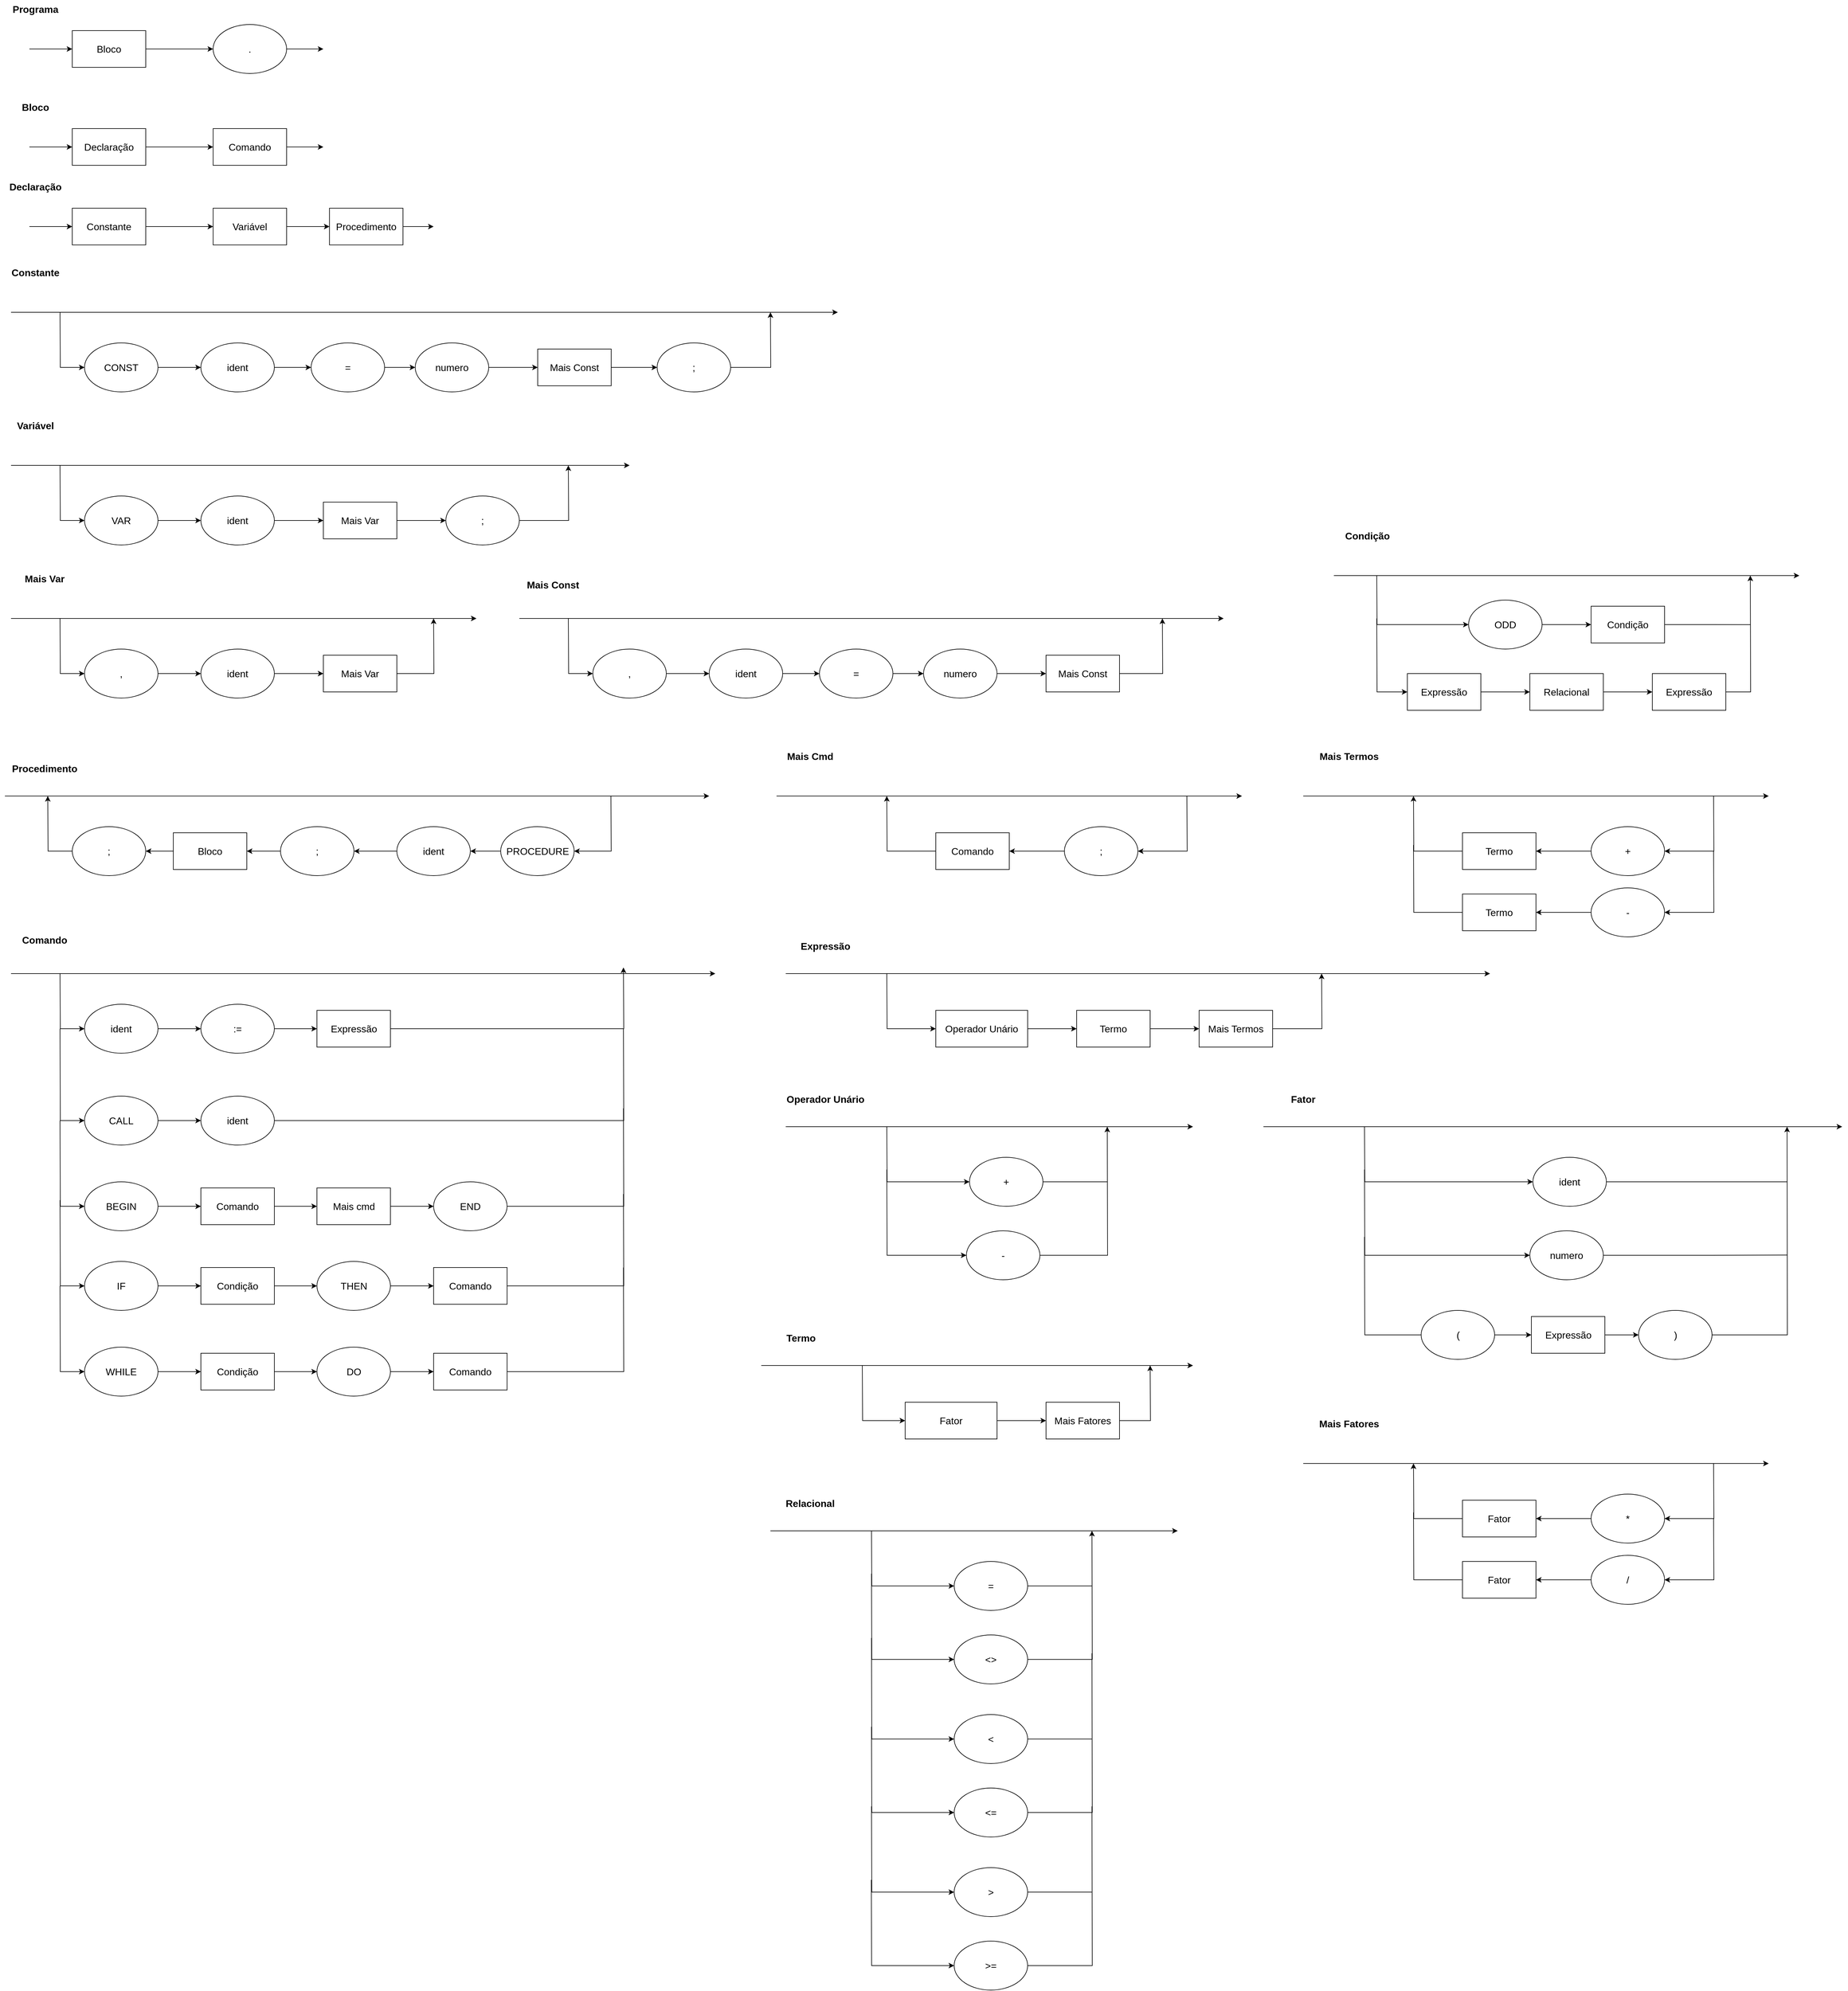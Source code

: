 <mxfile version="24.2.5" type="device">
  <diagram name="Page-1" id="C1jyCnX3W6Ar7uEVNill">
    <mxGraphModel dx="2187" dy="1402" grid="1" gridSize="10" guides="1" tooltips="1" connect="1" arrows="1" fold="1" page="1" pageScale="1" pageWidth="850" pageHeight="1100" math="0" shadow="0">
      <root>
        <mxCell id="0" />
        <mxCell id="1" parent="0" />
        <mxCell id="H-I3dIYny0l2x0wNeQ6u-1" value="Programa" style="text;html=1;align=center;verticalAlign=middle;whiteSpace=wrap;rounded=0;fontSize=16;fontStyle=1" vertex="1" parent="1">
          <mxGeometry x="170" y="100" width="60" height="30" as="geometry" />
        </mxCell>
        <mxCell id="H-I3dIYny0l2x0wNeQ6u-5" style="edgeStyle=orthogonalEdgeStyle;rounded=0;orthogonalLoop=1;jettySize=auto;html=1;exitX=1;exitY=0.5;exitDx=0;exitDy=0;" edge="1" parent="1" source="H-I3dIYny0l2x0wNeQ6u-2" target="H-I3dIYny0l2x0wNeQ6u-3">
          <mxGeometry relative="1" as="geometry" />
        </mxCell>
        <mxCell id="H-I3dIYny0l2x0wNeQ6u-2" value="Bloco" style="rounded=0;whiteSpace=wrap;html=1;fontSize=16;" vertex="1" parent="1">
          <mxGeometry x="260" y="150" width="120" height="60" as="geometry" />
        </mxCell>
        <mxCell id="H-I3dIYny0l2x0wNeQ6u-6" style="edgeStyle=orthogonalEdgeStyle;rounded=0;orthogonalLoop=1;jettySize=auto;html=1;exitX=1;exitY=0.5;exitDx=0;exitDy=0;" edge="1" parent="1" source="H-I3dIYny0l2x0wNeQ6u-3">
          <mxGeometry relative="1" as="geometry">
            <mxPoint x="670" y="180" as="targetPoint" />
          </mxGeometry>
        </mxCell>
        <mxCell id="H-I3dIYny0l2x0wNeQ6u-3" value="." style="ellipse;whiteSpace=wrap;html=1;fontSize=16;" vertex="1" parent="1">
          <mxGeometry x="490" y="140" width="120" height="80" as="geometry" />
        </mxCell>
        <mxCell id="H-I3dIYny0l2x0wNeQ6u-4" value="" style="endArrow=classic;html=1;rounded=0;entryX=0;entryY=0.5;entryDx=0;entryDy=0;" edge="1" parent="1" target="H-I3dIYny0l2x0wNeQ6u-2">
          <mxGeometry width="50" height="50" relative="1" as="geometry">
            <mxPoint x="190" y="180" as="sourcePoint" />
            <mxPoint x="200" y="140" as="targetPoint" />
          </mxGeometry>
        </mxCell>
        <mxCell id="H-I3dIYny0l2x0wNeQ6u-7" value="Bloco" style="text;html=1;align=center;verticalAlign=middle;whiteSpace=wrap;rounded=0;fontSize=16;fontStyle=1" vertex="1" parent="1">
          <mxGeometry x="170" y="260" width="60" height="30" as="geometry" />
        </mxCell>
        <mxCell id="H-I3dIYny0l2x0wNeQ6u-8" style="edgeStyle=orthogonalEdgeStyle;rounded=0;orthogonalLoop=1;jettySize=auto;html=1;exitX=1;exitY=0.5;exitDx=0;exitDy=0;entryX=0;entryY=0.5;entryDx=0;entryDy=0;" edge="1" parent="1" source="H-I3dIYny0l2x0wNeQ6u-9" target="H-I3dIYny0l2x0wNeQ6u-13">
          <mxGeometry relative="1" as="geometry">
            <mxPoint x="490" y="340" as="targetPoint" />
          </mxGeometry>
        </mxCell>
        <mxCell id="H-I3dIYny0l2x0wNeQ6u-9" value="Declaração" style="rounded=0;whiteSpace=wrap;html=1;fontSize=16;" vertex="1" parent="1">
          <mxGeometry x="260" y="310" width="120" height="60" as="geometry" />
        </mxCell>
        <mxCell id="H-I3dIYny0l2x0wNeQ6u-10" style="edgeStyle=orthogonalEdgeStyle;rounded=0;orthogonalLoop=1;jettySize=auto;html=1;exitX=1;exitY=0.5;exitDx=0;exitDy=0;" edge="1" parent="1" source="H-I3dIYny0l2x0wNeQ6u-13">
          <mxGeometry relative="1" as="geometry">
            <mxPoint x="670" y="340" as="targetPoint" />
            <mxPoint x="620" y="339.5" as="sourcePoint" />
          </mxGeometry>
        </mxCell>
        <mxCell id="H-I3dIYny0l2x0wNeQ6u-12" value="" style="endArrow=classic;html=1;rounded=0;entryX=0;entryY=0.5;entryDx=0;entryDy=0;" edge="1" parent="1" target="H-I3dIYny0l2x0wNeQ6u-9">
          <mxGeometry width="50" height="50" relative="1" as="geometry">
            <mxPoint x="190" y="340" as="sourcePoint" />
            <mxPoint x="200" y="300" as="targetPoint" />
          </mxGeometry>
        </mxCell>
        <mxCell id="H-I3dIYny0l2x0wNeQ6u-13" value="Comando" style="rounded=0;whiteSpace=wrap;html=1;fontSize=16;" vertex="1" parent="1">
          <mxGeometry x="490" y="310" width="120" height="60" as="geometry" />
        </mxCell>
        <mxCell id="H-I3dIYny0l2x0wNeQ6u-14" value="Declaração" style="text;html=1;align=center;verticalAlign=middle;whiteSpace=wrap;rounded=0;fontSize=16;fontStyle=1" vertex="1" parent="1">
          <mxGeometry x="170" y="390" width="60" height="30" as="geometry" />
        </mxCell>
        <mxCell id="H-I3dIYny0l2x0wNeQ6u-15" style="edgeStyle=orthogonalEdgeStyle;rounded=0;orthogonalLoop=1;jettySize=auto;html=1;exitX=1;exitY=0.5;exitDx=0;exitDy=0;entryX=0;entryY=0.5;entryDx=0;entryDy=0;" edge="1" parent="1" source="H-I3dIYny0l2x0wNeQ6u-16" target="H-I3dIYny0l2x0wNeQ6u-19">
          <mxGeometry relative="1" as="geometry">
            <mxPoint x="490" y="470" as="targetPoint" />
          </mxGeometry>
        </mxCell>
        <mxCell id="H-I3dIYny0l2x0wNeQ6u-16" value="Constante" style="rounded=0;whiteSpace=wrap;html=1;fontSize=16;" vertex="1" parent="1">
          <mxGeometry x="260" y="440" width="120" height="60" as="geometry" />
        </mxCell>
        <mxCell id="H-I3dIYny0l2x0wNeQ6u-17" style="edgeStyle=orthogonalEdgeStyle;rounded=0;orthogonalLoop=1;jettySize=auto;html=1;exitX=1;exitY=0.5;exitDx=0;exitDy=0;" edge="1" parent="1" source="H-I3dIYny0l2x0wNeQ6u-19" target="H-I3dIYny0l2x0wNeQ6u-20">
          <mxGeometry relative="1" as="geometry">
            <mxPoint x="670" y="470" as="targetPoint" />
            <mxPoint x="620" y="469.5" as="sourcePoint" />
          </mxGeometry>
        </mxCell>
        <mxCell id="H-I3dIYny0l2x0wNeQ6u-18" value="" style="endArrow=classic;html=1;rounded=0;entryX=0;entryY=0.5;entryDx=0;entryDy=0;" edge="1" parent="1" target="H-I3dIYny0l2x0wNeQ6u-16">
          <mxGeometry width="50" height="50" relative="1" as="geometry">
            <mxPoint x="190" y="470" as="sourcePoint" />
            <mxPoint x="200" y="430" as="targetPoint" />
          </mxGeometry>
        </mxCell>
        <mxCell id="H-I3dIYny0l2x0wNeQ6u-19" value="Variável" style="rounded=0;whiteSpace=wrap;html=1;fontSize=16;" vertex="1" parent="1">
          <mxGeometry x="490" y="440" width="120" height="60" as="geometry" />
        </mxCell>
        <mxCell id="H-I3dIYny0l2x0wNeQ6u-21" style="edgeStyle=orthogonalEdgeStyle;rounded=0;orthogonalLoop=1;jettySize=auto;html=1;exitX=1;exitY=0.5;exitDx=0;exitDy=0;" edge="1" parent="1" source="H-I3dIYny0l2x0wNeQ6u-20">
          <mxGeometry relative="1" as="geometry">
            <mxPoint x="850" y="470" as="targetPoint" />
          </mxGeometry>
        </mxCell>
        <mxCell id="H-I3dIYny0l2x0wNeQ6u-20" value="Procedimento" style="rounded=0;whiteSpace=wrap;html=1;fontSize=16;" vertex="1" parent="1">
          <mxGeometry x="680" y="440" width="120" height="60" as="geometry" />
        </mxCell>
        <mxCell id="H-I3dIYny0l2x0wNeQ6u-22" value="Constante" style="text;html=1;align=center;verticalAlign=middle;whiteSpace=wrap;rounded=0;fontSize=16;fontStyle=1" vertex="1" parent="1">
          <mxGeometry x="170" y="530" width="60" height="30" as="geometry" />
        </mxCell>
        <mxCell id="H-I3dIYny0l2x0wNeQ6u-38" style="edgeStyle=orthogonalEdgeStyle;rounded=0;orthogonalLoop=1;jettySize=auto;html=1;entryX=0;entryY=0.5;entryDx=0;entryDy=0;" edge="1" parent="1" source="H-I3dIYny0l2x0wNeQ6u-30" target="H-I3dIYny0l2x0wNeQ6u-31">
          <mxGeometry relative="1" as="geometry" />
        </mxCell>
        <mxCell id="H-I3dIYny0l2x0wNeQ6u-44" style="edgeStyle=orthogonalEdgeStyle;rounded=0;orthogonalLoop=1;jettySize=auto;html=1;startArrow=classic;startFill=1;endArrow=none;endFill=0;" edge="1" parent="1" source="H-I3dIYny0l2x0wNeQ6u-30">
          <mxGeometry relative="1" as="geometry">
            <mxPoint x="240" y="610" as="targetPoint" />
          </mxGeometry>
        </mxCell>
        <mxCell id="H-I3dIYny0l2x0wNeQ6u-30" value="CONST" style="ellipse;whiteSpace=wrap;html=1;fontSize=16;" vertex="1" parent="1">
          <mxGeometry x="280" y="660" width="120" height="80" as="geometry" />
        </mxCell>
        <mxCell id="H-I3dIYny0l2x0wNeQ6u-39" style="edgeStyle=orthogonalEdgeStyle;rounded=0;orthogonalLoop=1;jettySize=auto;html=1;" edge="1" parent="1" source="H-I3dIYny0l2x0wNeQ6u-31" target="H-I3dIYny0l2x0wNeQ6u-32">
          <mxGeometry relative="1" as="geometry" />
        </mxCell>
        <mxCell id="H-I3dIYny0l2x0wNeQ6u-31" value="ident" style="ellipse;whiteSpace=wrap;html=1;fontSize=16;" vertex="1" parent="1">
          <mxGeometry x="470" y="660" width="120" height="80" as="geometry" />
        </mxCell>
        <mxCell id="H-I3dIYny0l2x0wNeQ6u-40" style="edgeStyle=orthogonalEdgeStyle;rounded=0;orthogonalLoop=1;jettySize=auto;html=1;" edge="1" parent="1" source="H-I3dIYny0l2x0wNeQ6u-32" target="H-I3dIYny0l2x0wNeQ6u-33">
          <mxGeometry relative="1" as="geometry" />
        </mxCell>
        <mxCell id="H-I3dIYny0l2x0wNeQ6u-32" value="=" style="ellipse;whiteSpace=wrap;html=1;fontSize=16;" vertex="1" parent="1">
          <mxGeometry x="650" y="660" width="120" height="80" as="geometry" />
        </mxCell>
        <mxCell id="H-I3dIYny0l2x0wNeQ6u-41" style="edgeStyle=orthogonalEdgeStyle;rounded=0;orthogonalLoop=1;jettySize=auto;html=1;" edge="1" parent="1" source="H-I3dIYny0l2x0wNeQ6u-33" target="H-I3dIYny0l2x0wNeQ6u-34">
          <mxGeometry relative="1" as="geometry" />
        </mxCell>
        <mxCell id="H-I3dIYny0l2x0wNeQ6u-33" value="numero" style="ellipse;whiteSpace=wrap;html=1;fontSize=16;" vertex="1" parent="1">
          <mxGeometry x="820" y="660" width="120" height="80" as="geometry" />
        </mxCell>
        <mxCell id="H-I3dIYny0l2x0wNeQ6u-42" style="edgeStyle=orthogonalEdgeStyle;rounded=0;orthogonalLoop=1;jettySize=auto;html=1;" edge="1" parent="1" source="H-I3dIYny0l2x0wNeQ6u-34" target="H-I3dIYny0l2x0wNeQ6u-35">
          <mxGeometry relative="1" as="geometry" />
        </mxCell>
        <mxCell id="H-I3dIYny0l2x0wNeQ6u-34" value="Mais Const" style="rounded=0;whiteSpace=wrap;html=1;fontSize=16;" vertex="1" parent="1">
          <mxGeometry x="1020" y="670" width="120" height="60" as="geometry" />
        </mxCell>
        <mxCell id="H-I3dIYny0l2x0wNeQ6u-45" style="edgeStyle=orthogonalEdgeStyle;rounded=0;orthogonalLoop=1;jettySize=auto;html=1;exitX=1;exitY=0.5;exitDx=0;exitDy=0;" edge="1" parent="1" source="H-I3dIYny0l2x0wNeQ6u-35">
          <mxGeometry relative="1" as="geometry">
            <mxPoint x="1400" y="610" as="targetPoint" />
          </mxGeometry>
        </mxCell>
        <mxCell id="H-I3dIYny0l2x0wNeQ6u-35" value=";" style="ellipse;whiteSpace=wrap;html=1;fontSize=16;" vertex="1" parent="1">
          <mxGeometry x="1215" y="660" width="120" height="80" as="geometry" />
        </mxCell>
        <mxCell id="H-I3dIYny0l2x0wNeQ6u-43" value="" style="endArrow=classic;html=1;rounded=0;endFill=1;" edge="1" parent="1">
          <mxGeometry width="50" height="50" relative="1" as="geometry">
            <mxPoint x="160" y="610" as="sourcePoint" />
            <mxPoint x="1510" y="610" as="targetPoint" />
          </mxGeometry>
        </mxCell>
        <mxCell id="H-I3dIYny0l2x0wNeQ6u-46" value="Variável" style="text;html=1;align=center;verticalAlign=middle;whiteSpace=wrap;rounded=0;fontSize=16;fontStyle=1" vertex="1" parent="1">
          <mxGeometry x="170" y="780" width="60" height="30" as="geometry" />
        </mxCell>
        <mxCell id="H-I3dIYny0l2x0wNeQ6u-47" style="edgeStyle=orthogonalEdgeStyle;rounded=0;orthogonalLoop=1;jettySize=auto;html=1;entryX=0;entryY=0.5;entryDx=0;entryDy=0;" edge="1" parent="1" source="H-I3dIYny0l2x0wNeQ6u-49" target="H-I3dIYny0l2x0wNeQ6u-51">
          <mxGeometry relative="1" as="geometry" />
        </mxCell>
        <mxCell id="H-I3dIYny0l2x0wNeQ6u-48" style="edgeStyle=orthogonalEdgeStyle;rounded=0;orthogonalLoop=1;jettySize=auto;html=1;startArrow=classic;startFill=1;endArrow=none;endFill=0;" edge="1" parent="1" source="H-I3dIYny0l2x0wNeQ6u-49">
          <mxGeometry relative="1" as="geometry">
            <mxPoint x="240" y="860" as="targetPoint" />
          </mxGeometry>
        </mxCell>
        <mxCell id="H-I3dIYny0l2x0wNeQ6u-49" value="VAR" style="ellipse;whiteSpace=wrap;html=1;fontSize=16;" vertex="1" parent="1">
          <mxGeometry x="280" y="910" width="120" height="80" as="geometry" />
        </mxCell>
        <mxCell id="H-I3dIYny0l2x0wNeQ6u-50" style="edgeStyle=orthogonalEdgeStyle;rounded=0;orthogonalLoop=1;jettySize=auto;html=1;entryX=0;entryY=0.5;entryDx=0;entryDy=0;" edge="1" parent="1" source="H-I3dIYny0l2x0wNeQ6u-51" target="H-I3dIYny0l2x0wNeQ6u-57">
          <mxGeometry relative="1" as="geometry">
            <mxPoint x="650" y="950" as="targetPoint" />
          </mxGeometry>
        </mxCell>
        <mxCell id="H-I3dIYny0l2x0wNeQ6u-51" value="ident" style="ellipse;whiteSpace=wrap;html=1;fontSize=16;" vertex="1" parent="1">
          <mxGeometry x="470" y="910" width="120" height="80" as="geometry" />
        </mxCell>
        <mxCell id="H-I3dIYny0l2x0wNeQ6u-56" style="edgeStyle=orthogonalEdgeStyle;rounded=0;orthogonalLoop=1;jettySize=auto;html=1;" edge="1" parent="1" source="H-I3dIYny0l2x0wNeQ6u-57" target="H-I3dIYny0l2x0wNeQ6u-59">
          <mxGeometry relative="1" as="geometry" />
        </mxCell>
        <mxCell id="H-I3dIYny0l2x0wNeQ6u-57" value="Mais Var" style="rounded=0;whiteSpace=wrap;html=1;fontSize=16;" vertex="1" parent="1">
          <mxGeometry x="670" y="920" width="120" height="60" as="geometry" />
        </mxCell>
        <mxCell id="H-I3dIYny0l2x0wNeQ6u-61" style="edgeStyle=orthogonalEdgeStyle;rounded=0;orthogonalLoop=1;jettySize=auto;html=1;exitX=1;exitY=0.5;exitDx=0;exitDy=0;" edge="1" parent="1" source="H-I3dIYny0l2x0wNeQ6u-59">
          <mxGeometry relative="1" as="geometry">
            <mxPoint x="1070" y="860" as="targetPoint" />
          </mxGeometry>
        </mxCell>
        <mxCell id="H-I3dIYny0l2x0wNeQ6u-59" value=";" style="ellipse;whiteSpace=wrap;html=1;fontSize=16;" vertex="1" parent="1">
          <mxGeometry x="870" y="910" width="120" height="80" as="geometry" />
        </mxCell>
        <mxCell id="H-I3dIYny0l2x0wNeQ6u-60" value="" style="endArrow=classic;html=1;rounded=0;endFill=1;" edge="1" parent="1">
          <mxGeometry width="50" height="50" relative="1" as="geometry">
            <mxPoint x="160" y="860" as="sourcePoint" />
            <mxPoint x="1170" y="860" as="targetPoint" />
          </mxGeometry>
        </mxCell>
        <mxCell id="H-I3dIYny0l2x0wNeQ6u-62" value="Mais Var" style="text;html=1;align=center;verticalAlign=middle;whiteSpace=wrap;rounded=0;fontSize=16;fontStyle=1" vertex="1" parent="1">
          <mxGeometry x="170" y="1030" width="90" height="30" as="geometry" />
        </mxCell>
        <mxCell id="H-I3dIYny0l2x0wNeQ6u-63" style="edgeStyle=orthogonalEdgeStyle;rounded=0;orthogonalLoop=1;jettySize=auto;html=1;entryX=0;entryY=0.5;entryDx=0;entryDy=0;" edge="1" parent="1" source="H-I3dIYny0l2x0wNeQ6u-65" target="H-I3dIYny0l2x0wNeQ6u-67">
          <mxGeometry relative="1" as="geometry" />
        </mxCell>
        <mxCell id="H-I3dIYny0l2x0wNeQ6u-64" style="edgeStyle=orthogonalEdgeStyle;rounded=0;orthogonalLoop=1;jettySize=auto;html=1;startArrow=classic;startFill=1;endArrow=none;endFill=0;" edge="1" parent="1" source="H-I3dIYny0l2x0wNeQ6u-65">
          <mxGeometry relative="1" as="geometry">
            <mxPoint x="240" y="1110" as="targetPoint" />
          </mxGeometry>
        </mxCell>
        <mxCell id="H-I3dIYny0l2x0wNeQ6u-65" value="," style="ellipse;whiteSpace=wrap;html=1;fontSize=16;" vertex="1" parent="1">
          <mxGeometry x="280" y="1160" width="120" height="80" as="geometry" />
        </mxCell>
        <mxCell id="H-I3dIYny0l2x0wNeQ6u-66" style="edgeStyle=orthogonalEdgeStyle;rounded=0;orthogonalLoop=1;jettySize=auto;html=1;entryX=0;entryY=0.5;entryDx=0;entryDy=0;" edge="1" parent="1" source="H-I3dIYny0l2x0wNeQ6u-67" target="H-I3dIYny0l2x0wNeQ6u-69">
          <mxGeometry relative="1" as="geometry">
            <mxPoint x="650" y="1200" as="targetPoint" />
          </mxGeometry>
        </mxCell>
        <mxCell id="H-I3dIYny0l2x0wNeQ6u-67" value="ident" style="ellipse;whiteSpace=wrap;html=1;fontSize=16;" vertex="1" parent="1">
          <mxGeometry x="470" y="1160" width="120" height="80" as="geometry" />
        </mxCell>
        <mxCell id="H-I3dIYny0l2x0wNeQ6u-68" style="edgeStyle=orthogonalEdgeStyle;rounded=0;orthogonalLoop=1;jettySize=auto;html=1;" edge="1" parent="1" source="H-I3dIYny0l2x0wNeQ6u-69">
          <mxGeometry relative="1" as="geometry">
            <mxPoint x="850" y="1110" as="targetPoint" />
          </mxGeometry>
        </mxCell>
        <mxCell id="H-I3dIYny0l2x0wNeQ6u-69" value="Mais Var" style="rounded=0;whiteSpace=wrap;html=1;fontSize=16;" vertex="1" parent="1">
          <mxGeometry x="670" y="1170" width="120" height="60" as="geometry" />
        </mxCell>
        <mxCell id="H-I3dIYny0l2x0wNeQ6u-72" value="" style="endArrow=classic;html=1;rounded=0;endFill=1;" edge="1" parent="1">
          <mxGeometry width="50" height="50" relative="1" as="geometry">
            <mxPoint x="160" y="1110" as="sourcePoint" />
            <mxPoint x="920" y="1110" as="targetPoint" />
          </mxGeometry>
        </mxCell>
        <mxCell id="H-I3dIYny0l2x0wNeQ6u-73" value="Mais Const" style="text;html=1;align=center;verticalAlign=middle;whiteSpace=wrap;rounded=0;fontSize=16;fontStyle=1" vertex="1" parent="1">
          <mxGeometry x="1000" y="1040" width="90" height="30" as="geometry" />
        </mxCell>
        <mxCell id="H-I3dIYny0l2x0wNeQ6u-82" style="edgeStyle=orthogonalEdgeStyle;rounded=0;orthogonalLoop=1;jettySize=auto;html=1;entryX=0;entryY=0.5;entryDx=0;entryDy=0;" edge="1" parent="1" source="H-I3dIYny0l2x0wNeQ6u-84" target="H-I3dIYny0l2x0wNeQ6u-86">
          <mxGeometry relative="1" as="geometry" />
        </mxCell>
        <mxCell id="H-I3dIYny0l2x0wNeQ6u-83" style="edgeStyle=orthogonalEdgeStyle;rounded=0;orthogonalLoop=1;jettySize=auto;html=1;startArrow=classic;startFill=1;endArrow=none;endFill=0;" edge="1" parent="1" source="H-I3dIYny0l2x0wNeQ6u-84">
          <mxGeometry relative="1" as="geometry">
            <mxPoint x="1070" y="1110" as="targetPoint" />
          </mxGeometry>
        </mxCell>
        <mxCell id="H-I3dIYny0l2x0wNeQ6u-84" value="," style="ellipse;whiteSpace=wrap;html=1;fontSize=16;" vertex="1" parent="1">
          <mxGeometry x="1110" y="1160" width="120" height="80" as="geometry" />
        </mxCell>
        <mxCell id="H-I3dIYny0l2x0wNeQ6u-85" style="edgeStyle=orthogonalEdgeStyle;rounded=0;orthogonalLoop=1;jettySize=auto;html=1;" edge="1" parent="1" source="H-I3dIYny0l2x0wNeQ6u-86" target="H-I3dIYny0l2x0wNeQ6u-88">
          <mxGeometry relative="1" as="geometry" />
        </mxCell>
        <mxCell id="H-I3dIYny0l2x0wNeQ6u-86" value="ident" style="ellipse;whiteSpace=wrap;html=1;fontSize=16;" vertex="1" parent="1">
          <mxGeometry x="1300" y="1160" width="120" height="80" as="geometry" />
        </mxCell>
        <mxCell id="H-I3dIYny0l2x0wNeQ6u-87" style="edgeStyle=orthogonalEdgeStyle;rounded=0;orthogonalLoop=1;jettySize=auto;html=1;" edge="1" parent="1" source="H-I3dIYny0l2x0wNeQ6u-88" target="H-I3dIYny0l2x0wNeQ6u-90">
          <mxGeometry relative="1" as="geometry" />
        </mxCell>
        <mxCell id="H-I3dIYny0l2x0wNeQ6u-88" value="=" style="ellipse;whiteSpace=wrap;html=1;fontSize=16;" vertex="1" parent="1">
          <mxGeometry x="1480" y="1160" width="120" height="80" as="geometry" />
        </mxCell>
        <mxCell id="H-I3dIYny0l2x0wNeQ6u-89" style="edgeStyle=orthogonalEdgeStyle;rounded=0;orthogonalLoop=1;jettySize=auto;html=1;" edge="1" parent="1" source="H-I3dIYny0l2x0wNeQ6u-90" target="H-I3dIYny0l2x0wNeQ6u-92">
          <mxGeometry relative="1" as="geometry" />
        </mxCell>
        <mxCell id="H-I3dIYny0l2x0wNeQ6u-90" value="numero" style="ellipse;whiteSpace=wrap;html=1;fontSize=16;" vertex="1" parent="1">
          <mxGeometry x="1650" y="1160" width="120" height="80" as="geometry" />
        </mxCell>
        <mxCell id="H-I3dIYny0l2x0wNeQ6u-91" style="edgeStyle=orthogonalEdgeStyle;rounded=0;orthogonalLoop=1;jettySize=auto;html=1;" edge="1" parent="1" source="H-I3dIYny0l2x0wNeQ6u-92">
          <mxGeometry relative="1" as="geometry">
            <mxPoint x="2040" y="1110" as="targetPoint" />
          </mxGeometry>
        </mxCell>
        <mxCell id="H-I3dIYny0l2x0wNeQ6u-92" value="Mais Const" style="rounded=0;whiteSpace=wrap;html=1;fontSize=16;" vertex="1" parent="1">
          <mxGeometry x="1850" y="1170" width="120" height="60" as="geometry" />
        </mxCell>
        <mxCell id="H-I3dIYny0l2x0wNeQ6u-95" value="" style="endArrow=classic;html=1;rounded=0;endFill=1;" edge="1" parent="1">
          <mxGeometry width="50" height="50" relative="1" as="geometry">
            <mxPoint x="990" y="1110" as="sourcePoint" />
            <mxPoint x="2140" y="1110" as="targetPoint" />
          </mxGeometry>
        </mxCell>
        <mxCell id="H-I3dIYny0l2x0wNeQ6u-96" value="Procedimento" style="text;html=1;align=center;verticalAlign=middle;whiteSpace=wrap;rounded=0;fontSize=16;fontStyle=1" vertex="1" parent="1">
          <mxGeometry x="145" y="1340" width="140" height="30" as="geometry" />
        </mxCell>
        <mxCell id="H-I3dIYny0l2x0wNeQ6u-111" style="edgeStyle=orthogonalEdgeStyle;rounded=0;orthogonalLoop=1;jettySize=auto;html=1;exitX=1;exitY=0.5;exitDx=0;exitDy=0;endArrow=none;endFill=0;startArrow=classic;startFill=1;" edge="1" parent="1" source="H-I3dIYny0l2x0wNeQ6u-99">
          <mxGeometry relative="1" as="geometry">
            <mxPoint x="1139.54" y="1400" as="targetPoint" />
          </mxGeometry>
        </mxCell>
        <mxCell id="H-I3dIYny0l2x0wNeQ6u-112" style="edgeStyle=orthogonalEdgeStyle;rounded=0;orthogonalLoop=1;jettySize=auto;html=1;exitX=0;exitY=0.5;exitDx=0;exitDy=0;entryX=1;entryY=0.5;entryDx=0;entryDy=0;" edge="1" parent="1" source="H-I3dIYny0l2x0wNeQ6u-99" target="H-I3dIYny0l2x0wNeQ6u-101">
          <mxGeometry relative="1" as="geometry" />
        </mxCell>
        <mxCell id="H-I3dIYny0l2x0wNeQ6u-99" value="PROCEDURE" style="ellipse;whiteSpace=wrap;html=1;fontSize=16;" vertex="1" parent="1">
          <mxGeometry x="959.54" y="1450" width="120" height="80" as="geometry" />
        </mxCell>
        <mxCell id="H-I3dIYny0l2x0wNeQ6u-113" style="edgeStyle=orthogonalEdgeStyle;rounded=0;orthogonalLoop=1;jettySize=auto;html=1;exitX=0;exitY=0.5;exitDx=0;exitDy=0;entryX=1;entryY=0.5;entryDx=0;entryDy=0;" edge="1" parent="1" source="H-I3dIYny0l2x0wNeQ6u-101" target="H-I3dIYny0l2x0wNeQ6u-105">
          <mxGeometry relative="1" as="geometry" />
        </mxCell>
        <mxCell id="H-I3dIYny0l2x0wNeQ6u-101" value="ident" style="ellipse;whiteSpace=wrap;html=1;fontSize=16;" vertex="1" parent="1">
          <mxGeometry x="790" y="1450" width="120" height="80" as="geometry" />
        </mxCell>
        <mxCell id="H-I3dIYny0l2x0wNeQ6u-114" style="edgeStyle=orthogonalEdgeStyle;rounded=0;orthogonalLoop=1;jettySize=auto;html=1;exitX=0;exitY=0.5;exitDx=0;exitDy=0;entryX=1;entryY=0.5;entryDx=0;entryDy=0;" edge="1" parent="1" source="H-I3dIYny0l2x0wNeQ6u-105" target="H-I3dIYny0l2x0wNeQ6u-107">
          <mxGeometry relative="1" as="geometry" />
        </mxCell>
        <mxCell id="H-I3dIYny0l2x0wNeQ6u-105" value=";" style="ellipse;whiteSpace=wrap;html=1;fontSize=16;" vertex="1" parent="1">
          <mxGeometry x="600" y="1450" width="120" height="80" as="geometry" />
        </mxCell>
        <mxCell id="H-I3dIYny0l2x0wNeQ6u-106" value="" style="endArrow=classic;html=1;rounded=0;endFill=1;" edge="1" parent="1">
          <mxGeometry width="50" height="50" relative="1" as="geometry">
            <mxPoint x="150" y="1400" as="sourcePoint" />
            <mxPoint x="1300" y="1400" as="targetPoint" />
          </mxGeometry>
        </mxCell>
        <mxCell id="H-I3dIYny0l2x0wNeQ6u-115" style="edgeStyle=orthogonalEdgeStyle;rounded=0;orthogonalLoop=1;jettySize=auto;html=1;exitX=0;exitY=0.5;exitDx=0;exitDy=0;entryX=1;entryY=0.5;entryDx=0;entryDy=0;" edge="1" parent="1" source="H-I3dIYny0l2x0wNeQ6u-107" target="H-I3dIYny0l2x0wNeQ6u-108">
          <mxGeometry relative="1" as="geometry" />
        </mxCell>
        <mxCell id="H-I3dIYny0l2x0wNeQ6u-107" value="Bloco" style="rounded=0;whiteSpace=wrap;html=1;fontSize=16;" vertex="1" parent="1">
          <mxGeometry x="425" y="1460" width="120" height="60" as="geometry" />
        </mxCell>
        <mxCell id="H-I3dIYny0l2x0wNeQ6u-116" style="edgeStyle=orthogonalEdgeStyle;rounded=0;orthogonalLoop=1;jettySize=auto;html=1;exitX=0;exitY=0.5;exitDx=0;exitDy=0;" edge="1" parent="1" source="H-I3dIYny0l2x0wNeQ6u-108">
          <mxGeometry relative="1" as="geometry">
            <mxPoint x="220.0" y="1400" as="targetPoint" />
          </mxGeometry>
        </mxCell>
        <mxCell id="H-I3dIYny0l2x0wNeQ6u-108" value=";" style="ellipse;whiteSpace=wrap;html=1;fontSize=16;" vertex="1" parent="1">
          <mxGeometry x="260" y="1450" width="120" height="80" as="geometry" />
        </mxCell>
        <mxCell id="H-I3dIYny0l2x0wNeQ6u-117" value="Comando" style="text;html=1;align=center;verticalAlign=middle;whiteSpace=wrap;rounded=0;fontSize=16;fontStyle=1" vertex="1" parent="1">
          <mxGeometry x="170" y="1620" width="90" height="30" as="geometry" />
        </mxCell>
        <mxCell id="H-I3dIYny0l2x0wNeQ6u-118" style="edgeStyle=orthogonalEdgeStyle;rounded=0;orthogonalLoop=1;jettySize=auto;html=1;entryX=0;entryY=0.5;entryDx=0;entryDy=0;" edge="1" parent="1" source="H-I3dIYny0l2x0wNeQ6u-120" target="H-I3dIYny0l2x0wNeQ6u-122">
          <mxGeometry relative="1" as="geometry" />
        </mxCell>
        <mxCell id="H-I3dIYny0l2x0wNeQ6u-119" style="edgeStyle=orthogonalEdgeStyle;rounded=0;orthogonalLoop=1;jettySize=auto;html=1;startArrow=classic;startFill=1;endArrow=none;endFill=0;" edge="1" parent="1" source="H-I3dIYny0l2x0wNeQ6u-120">
          <mxGeometry relative="1" as="geometry">
            <mxPoint x="240" y="1690" as="targetPoint" />
          </mxGeometry>
        </mxCell>
        <mxCell id="H-I3dIYny0l2x0wNeQ6u-120" value="ident" style="ellipse;whiteSpace=wrap;html=1;fontSize=16;" vertex="1" parent="1">
          <mxGeometry x="280" y="1740" width="120" height="80" as="geometry" />
        </mxCell>
        <mxCell id="H-I3dIYny0l2x0wNeQ6u-121" style="edgeStyle=orthogonalEdgeStyle;rounded=0;orthogonalLoop=1;jettySize=auto;html=1;entryX=0;entryY=0.5;entryDx=0;entryDy=0;" edge="1" parent="1" source="H-I3dIYny0l2x0wNeQ6u-122" target="H-I3dIYny0l2x0wNeQ6u-128">
          <mxGeometry relative="1" as="geometry">
            <mxPoint x="650" y="1780" as="targetPoint" />
          </mxGeometry>
        </mxCell>
        <mxCell id="H-I3dIYny0l2x0wNeQ6u-122" value=":=" style="ellipse;whiteSpace=wrap;html=1;fontSize=16;" vertex="1" parent="1">
          <mxGeometry x="470" y="1740" width="120" height="80" as="geometry" />
        </mxCell>
        <mxCell id="H-I3dIYny0l2x0wNeQ6u-127" style="edgeStyle=orthogonalEdgeStyle;rounded=0;orthogonalLoop=1;jettySize=auto;html=1;" edge="1" parent="1" source="H-I3dIYny0l2x0wNeQ6u-128">
          <mxGeometry relative="1" as="geometry">
            <mxPoint x="1160" y="1680" as="targetPoint" />
          </mxGeometry>
        </mxCell>
        <mxCell id="H-I3dIYny0l2x0wNeQ6u-128" value="Expressão" style="rounded=0;whiteSpace=wrap;html=1;fontSize=16;" vertex="1" parent="1">
          <mxGeometry x="659.5" y="1750" width="120" height="60" as="geometry" />
        </mxCell>
        <mxCell id="H-I3dIYny0l2x0wNeQ6u-129" value="" style="endArrow=classic;html=1;rounded=0;endFill=1;" edge="1" parent="1">
          <mxGeometry width="50" height="50" relative="1" as="geometry">
            <mxPoint x="160" y="1690" as="sourcePoint" />
            <mxPoint x="1310" y="1690" as="targetPoint" />
          </mxGeometry>
        </mxCell>
        <mxCell id="H-I3dIYny0l2x0wNeQ6u-142" style="edgeStyle=orthogonalEdgeStyle;rounded=0;orthogonalLoop=1;jettySize=auto;html=1;exitX=0;exitY=0.5;exitDx=0;exitDy=0;endArrow=none;endFill=0;startArrow=classic;startFill=1;" edge="1" parent="1" source="H-I3dIYny0l2x0wNeQ6u-131">
          <mxGeometry relative="1" as="geometry">
            <mxPoint x="240" y="1780" as="targetPoint" />
          </mxGeometry>
        </mxCell>
        <mxCell id="H-I3dIYny0l2x0wNeQ6u-145" style="edgeStyle=orthogonalEdgeStyle;rounded=0;orthogonalLoop=1;jettySize=auto;html=1;exitX=1;exitY=0.5;exitDx=0;exitDy=0;entryX=0;entryY=0.5;entryDx=0;entryDy=0;" edge="1" parent="1" source="H-I3dIYny0l2x0wNeQ6u-131" target="H-I3dIYny0l2x0wNeQ6u-132">
          <mxGeometry relative="1" as="geometry" />
        </mxCell>
        <mxCell id="H-I3dIYny0l2x0wNeQ6u-131" value="CALL" style="ellipse;whiteSpace=wrap;html=1;fontSize=16;" vertex="1" parent="1">
          <mxGeometry x="280" y="1890" width="120" height="80" as="geometry" />
        </mxCell>
        <mxCell id="H-I3dIYny0l2x0wNeQ6u-161" style="edgeStyle=orthogonalEdgeStyle;rounded=0;orthogonalLoop=1;jettySize=auto;html=1;endArrow=none;endFill=0;" edge="1" parent="1" source="H-I3dIYny0l2x0wNeQ6u-132">
          <mxGeometry relative="1" as="geometry">
            <mxPoint x="1160" y="1780" as="targetPoint" />
          </mxGeometry>
        </mxCell>
        <mxCell id="H-I3dIYny0l2x0wNeQ6u-132" value="ident" style="ellipse;whiteSpace=wrap;html=1;fontSize=16;" vertex="1" parent="1">
          <mxGeometry x="470" y="1890" width="120" height="80" as="geometry" />
        </mxCell>
        <mxCell id="H-I3dIYny0l2x0wNeQ6u-143" style="edgeStyle=orthogonalEdgeStyle;rounded=0;orthogonalLoop=1;jettySize=auto;html=1;exitX=0;exitY=0.5;exitDx=0;exitDy=0;endArrow=none;endFill=0;startArrow=classic;startFill=1;" edge="1" parent="1" source="H-I3dIYny0l2x0wNeQ6u-133">
          <mxGeometry relative="1" as="geometry">
            <mxPoint x="240" y="1930" as="targetPoint" />
          </mxGeometry>
        </mxCell>
        <mxCell id="H-I3dIYny0l2x0wNeQ6u-146" style="edgeStyle=orthogonalEdgeStyle;rounded=0;orthogonalLoop=1;jettySize=auto;html=1;exitX=1;exitY=0.5;exitDx=0;exitDy=0;entryX=0;entryY=0.5;entryDx=0;entryDy=0;" edge="1" parent="1" source="H-I3dIYny0l2x0wNeQ6u-133" target="H-I3dIYny0l2x0wNeQ6u-134">
          <mxGeometry relative="1" as="geometry" />
        </mxCell>
        <mxCell id="H-I3dIYny0l2x0wNeQ6u-133" value="BEGIN" style="ellipse;whiteSpace=wrap;html=1;fontSize=16;" vertex="1" parent="1">
          <mxGeometry x="280" y="2030" width="120" height="80" as="geometry" />
        </mxCell>
        <mxCell id="H-I3dIYny0l2x0wNeQ6u-149" style="edgeStyle=orthogonalEdgeStyle;rounded=0;orthogonalLoop=1;jettySize=auto;html=1;exitX=1;exitY=0.5;exitDx=0;exitDy=0;" edge="1" parent="1" source="H-I3dIYny0l2x0wNeQ6u-134" target="H-I3dIYny0l2x0wNeQ6u-135">
          <mxGeometry relative="1" as="geometry" />
        </mxCell>
        <mxCell id="H-I3dIYny0l2x0wNeQ6u-134" value="Comando" style="rounded=0;whiteSpace=wrap;html=1;fontSize=16;" vertex="1" parent="1">
          <mxGeometry x="470" y="2040" width="120" height="60" as="geometry" />
        </mxCell>
        <mxCell id="H-I3dIYny0l2x0wNeQ6u-152" style="edgeStyle=orthogonalEdgeStyle;rounded=0;orthogonalLoop=1;jettySize=auto;html=1;" edge="1" parent="1" source="H-I3dIYny0l2x0wNeQ6u-135" target="H-I3dIYny0l2x0wNeQ6u-137">
          <mxGeometry relative="1" as="geometry" />
        </mxCell>
        <mxCell id="H-I3dIYny0l2x0wNeQ6u-135" value="Mais cmd" style="rounded=0;whiteSpace=wrap;html=1;fontSize=16;" vertex="1" parent="1">
          <mxGeometry x="659.5" y="2040" width="120" height="60" as="geometry" />
        </mxCell>
        <mxCell id="H-I3dIYny0l2x0wNeQ6u-162" style="edgeStyle=orthogonalEdgeStyle;rounded=0;orthogonalLoop=1;jettySize=auto;html=1;exitX=1;exitY=0.5;exitDx=0;exitDy=0;endArrow=none;endFill=0;" edge="1" parent="1" source="H-I3dIYny0l2x0wNeQ6u-137">
          <mxGeometry relative="1" as="geometry">
            <mxPoint x="1160" y="1910" as="targetPoint" />
          </mxGeometry>
        </mxCell>
        <mxCell id="H-I3dIYny0l2x0wNeQ6u-137" value="END" style="ellipse;whiteSpace=wrap;html=1;fontSize=16;" vertex="1" parent="1">
          <mxGeometry x="850" y="2030" width="120" height="80" as="geometry" />
        </mxCell>
        <mxCell id="H-I3dIYny0l2x0wNeQ6u-144" style="edgeStyle=orthogonalEdgeStyle;rounded=0;orthogonalLoop=1;jettySize=auto;html=1;exitX=0;exitY=0.5;exitDx=0;exitDy=0;endArrow=none;endFill=0;startArrow=classic;startFill=1;" edge="1" parent="1" source="H-I3dIYny0l2x0wNeQ6u-138">
          <mxGeometry relative="1" as="geometry">
            <mxPoint x="240" y="2060" as="targetPoint" />
          </mxGeometry>
        </mxCell>
        <mxCell id="H-I3dIYny0l2x0wNeQ6u-148" style="edgeStyle=orthogonalEdgeStyle;rounded=0;orthogonalLoop=1;jettySize=auto;html=1;exitX=1;exitY=0.5;exitDx=0;exitDy=0;entryX=0;entryY=0.5;entryDx=0;entryDy=0;" edge="1" parent="1" source="H-I3dIYny0l2x0wNeQ6u-138" target="H-I3dIYny0l2x0wNeQ6u-139">
          <mxGeometry relative="1" as="geometry" />
        </mxCell>
        <mxCell id="H-I3dIYny0l2x0wNeQ6u-138" value="IF" style="ellipse;whiteSpace=wrap;html=1;fontSize=16;" vertex="1" parent="1">
          <mxGeometry x="280" y="2160" width="120" height="80" as="geometry" />
        </mxCell>
        <mxCell id="H-I3dIYny0l2x0wNeQ6u-150" style="edgeStyle=orthogonalEdgeStyle;rounded=0;orthogonalLoop=1;jettySize=auto;html=1;" edge="1" parent="1" source="H-I3dIYny0l2x0wNeQ6u-139" target="H-I3dIYny0l2x0wNeQ6u-141">
          <mxGeometry relative="1" as="geometry" />
        </mxCell>
        <mxCell id="H-I3dIYny0l2x0wNeQ6u-139" value="Condição" style="rounded=0;whiteSpace=wrap;html=1;fontSize=16;" vertex="1" parent="1">
          <mxGeometry x="470" y="2170" width="120" height="60" as="geometry" />
        </mxCell>
        <mxCell id="H-I3dIYny0l2x0wNeQ6u-163" style="edgeStyle=orthogonalEdgeStyle;rounded=0;orthogonalLoop=1;jettySize=auto;html=1;endArrow=none;endFill=0;" edge="1" parent="1" source="H-I3dIYny0l2x0wNeQ6u-140">
          <mxGeometry relative="1" as="geometry">
            <mxPoint x="1160" y="2050" as="targetPoint" />
          </mxGeometry>
        </mxCell>
        <mxCell id="H-I3dIYny0l2x0wNeQ6u-140" value="Comando" style="rounded=0;whiteSpace=wrap;html=1;fontSize=16;" vertex="1" parent="1">
          <mxGeometry x="850" y="2170" width="120" height="60" as="geometry" />
        </mxCell>
        <mxCell id="H-I3dIYny0l2x0wNeQ6u-151" style="edgeStyle=orthogonalEdgeStyle;rounded=0;orthogonalLoop=1;jettySize=auto;html=1;" edge="1" parent="1" source="H-I3dIYny0l2x0wNeQ6u-141" target="H-I3dIYny0l2x0wNeQ6u-140">
          <mxGeometry relative="1" as="geometry" />
        </mxCell>
        <mxCell id="H-I3dIYny0l2x0wNeQ6u-141" value="THEN" style="ellipse;whiteSpace=wrap;html=1;fontSize=16;" vertex="1" parent="1">
          <mxGeometry x="659.5" y="2160" width="120" height="80" as="geometry" />
        </mxCell>
        <mxCell id="H-I3dIYny0l2x0wNeQ6u-153" style="edgeStyle=orthogonalEdgeStyle;rounded=0;orthogonalLoop=1;jettySize=auto;html=1;exitX=0;exitY=0.5;exitDx=0;exitDy=0;endArrow=none;endFill=0;startArrow=classic;startFill=1;" edge="1" parent="1" source="H-I3dIYny0l2x0wNeQ6u-155">
          <mxGeometry relative="1" as="geometry">
            <mxPoint x="240" y="2200" as="targetPoint" />
          </mxGeometry>
        </mxCell>
        <mxCell id="H-I3dIYny0l2x0wNeQ6u-154" style="edgeStyle=orthogonalEdgeStyle;rounded=0;orthogonalLoop=1;jettySize=auto;html=1;exitX=1;exitY=0.5;exitDx=0;exitDy=0;entryX=0;entryY=0.5;entryDx=0;entryDy=0;" edge="1" parent="1" source="H-I3dIYny0l2x0wNeQ6u-155" target="H-I3dIYny0l2x0wNeQ6u-157">
          <mxGeometry relative="1" as="geometry" />
        </mxCell>
        <mxCell id="H-I3dIYny0l2x0wNeQ6u-155" value="WHILE" style="ellipse;whiteSpace=wrap;html=1;fontSize=16;" vertex="1" parent="1">
          <mxGeometry x="280" y="2300" width="120" height="80" as="geometry" />
        </mxCell>
        <mxCell id="H-I3dIYny0l2x0wNeQ6u-156" style="edgeStyle=orthogonalEdgeStyle;rounded=0;orthogonalLoop=1;jettySize=auto;html=1;" edge="1" parent="1" source="H-I3dIYny0l2x0wNeQ6u-157" target="H-I3dIYny0l2x0wNeQ6u-160">
          <mxGeometry relative="1" as="geometry" />
        </mxCell>
        <mxCell id="H-I3dIYny0l2x0wNeQ6u-157" value="Condição" style="rounded=0;whiteSpace=wrap;html=1;fontSize=16;" vertex="1" parent="1">
          <mxGeometry x="470" y="2310" width="120" height="60" as="geometry" />
        </mxCell>
        <mxCell id="H-I3dIYny0l2x0wNeQ6u-164" style="edgeStyle=orthogonalEdgeStyle;rounded=0;orthogonalLoop=1;jettySize=auto;html=1;endArrow=none;endFill=0;" edge="1" parent="1" source="H-I3dIYny0l2x0wNeQ6u-158">
          <mxGeometry relative="1" as="geometry">
            <mxPoint x="1160" y="2170" as="targetPoint" />
          </mxGeometry>
        </mxCell>
        <mxCell id="H-I3dIYny0l2x0wNeQ6u-158" value="Comando" style="rounded=0;whiteSpace=wrap;html=1;fontSize=16;" vertex="1" parent="1">
          <mxGeometry x="850" y="2310" width="120" height="60" as="geometry" />
        </mxCell>
        <mxCell id="H-I3dIYny0l2x0wNeQ6u-159" style="edgeStyle=orthogonalEdgeStyle;rounded=0;orthogonalLoop=1;jettySize=auto;html=1;" edge="1" parent="1" source="H-I3dIYny0l2x0wNeQ6u-160" target="H-I3dIYny0l2x0wNeQ6u-158">
          <mxGeometry relative="1" as="geometry" />
        </mxCell>
        <mxCell id="H-I3dIYny0l2x0wNeQ6u-160" value="DO" style="ellipse;whiteSpace=wrap;html=1;fontSize=16;" vertex="1" parent="1">
          <mxGeometry x="659.5" y="2300" width="120" height="80" as="geometry" />
        </mxCell>
        <mxCell id="H-I3dIYny0l2x0wNeQ6u-165" value="Mais Cmd" style="text;html=1;align=center;verticalAlign=middle;whiteSpace=wrap;rounded=0;fontSize=16;fontStyle=1" vertex="1" parent="1">
          <mxGeometry x="1420" y="1320" width="90" height="30" as="geometry" />
        </mxCell>
        <mxCell id="H-I3dIYny0l2x0wNeQ6u-176" style="edgeStyle=orthogonalEdgeStyle;rounded=0;orthogonalLoop=1;jettySize=auto;html=1;entryX=1;entryY=0.5;entryDx=0;entryDy=0;" edge="1" parent="1" source="H-I3dIYny0l2x0wNeQ6u-168" target="H-I3dIYny0l2x0wNeQ6u-174">
          <mxGeometry relative="1" as="geometry" />
        </mxCell>
        <mxCell id="H-I3dIYny0l2x0wNeQ6u-177" style="edgeStyle=orthogonalEdgeStyle;rounded=0;orthogonalLoop=1;jettySize=auto;html=1;endArrow=none;endFill=0;startArrow=classic;startFill=1;" edge="1" parent="1" source="H-I3dIYny0l2x0wNeQ6u-168">
          <mxGeometry relative="1" as="geometry">
            <mxPoint x="2080" y="1400" as="targetPoint" />
          </mxGeometry>
        </mxCell>
        <mxCell id="H-I3dIYny0l2x0wNeQ6u-168" value=";" style="ellipse;whiteSpace=wrap;html=1;fontSize=16;" vertex="1" parent="1">
          <mxGeometry x="1880" y="1450" width="120" height="80" as="geometry" />
        </mxCell>
        <mxCell id="H-I3dIYny0l2x0wNeQ6u-173" value="" style="endArrow=classic;html=1;rounded=0;endFill=1;" edge="1" parent="1">
          <mxGeometry width="50" height="50" relative="1" as="geometry">
            <mxPoint x="1410" y="1400" as="sourcePoint" />
            <mxPoint x="2170" y="1400" as="targetPoint" />
          </mxGeometry>
        </mxCell>
        <mxCell id="H-I3dIYny0l2x0wNeQ6u-175" style="edgeStyle=orthogonalEdgeStyle;rounded=0;orthogonalLoop=1;jettySize=auto;html=1;exitX=0;exitY=0.5;exitDx=0;exitDy=0;" edge="1" parent="1" source="H-I3dIYny0l2x0wNeQ6u-174">
          <mxGeometry relative="1" as="geometry">
            <mxPoint x="1590" y="1400" as="targetPoint" />
          </mxGeometry>
        </mxCell>
        <mxCell id="H-I3dIYny0l2x0wNeQ6u-174" value="Comando" style="rounded=0;whiteSpace=wrap;html=1;fontSize=16;" vertex="1" parent="1">
          <mxGeometry x="1670" y="1460" width="120" height="60" as="geometry" />
        </mxCell>
        <mxCell id="H-I3dIYny0l2x0wNeQ6u-178" value="Expressão" style="text;html=1;align=center;verticalAlign=middle;whiteSpace=wrap;rounded=0;fontSize=16;fontStyle=1" vertex="1" parent="1">
          <mxGeometry x="1420" y="1630" width="140" height="30" as="geometry" />
        </mxCell>
        <mxCell id="H-I3dIYny0l2x0wNeQ6u-180" style="edgeStyle=orthogonalEdgeStyle;rounded=0;orthogonalLoop=1;jettySize=auto;html=1;exitX=0;exitY=0.5;exitDx=0;exitDy=0;entryX=1;entryY=0.5;entryDx=0;entryDy=0;" edge="1" parent="1" source="H-I3dIYny0l2x0wNeQ6u-181">
          <mxGeometry relative="1" as="geometry">
            <mxPoint x="2185" y="1780" as="targetPoint" />
          </mxGeometry>
        </mxCell>
        <mxCell id="H-I3dIYny0l2x0wNeQ6u-182" style="edgeStyle=orthogonalEdgeStyle;rounded=0;orthogonalLoop=1;jettySize=auto;html=1;exitX=0;exitY=0.5;exitDx=0;exitDy=0;entryX=1;entryY=0.5;entryDx=0;entryDy=0;" edge="1" parent="1" source="H-I3dIYny0l2x0wNeQ6u-183">
          <mxGeometry relative="1" as="geometry">
            <mxPoint x="1995" y="1780" as="targetPoint" />
          </mxGeometry>
        </mxCell>
        <mxCell id="H-I3dIYny0l2x0wNeQ6u-186" value="" style="endArrow=classic;html=1;rounded=0;endFill=1;" edge="1" parent="1">
          <mxGeometry width="50" height="50" relative="1" as="geometry">
            <mxPoint x="1425" y="1690" as="sourcePoint" />
            <mxPoint x="2575" y="1690" as="targetPoint" />
          </mxGeometry>
        </mxCell>
        <mxCell id="H-I3dIYny0l2x0wNeQ6u-194" style="edgeStyle=orthogonalEdgeStyle;rounded=0;orthogonalLoop=1;jettySize=auto;html=1;exitX=0;exitY=0.5;exitDx=0;exitDy=0;endArrow=none;endFill=0;startArrow=classic;startFill=1;" edge="1" parent="1" source="H-I3dIYny0l2x0wNeQ6u-188">
          <mxGeometry relative="1" as="geometry">
            <mxPoint x="1590" y="1690" as="targetPoint" />
          </mxGeometry>
        </mxCell>
        <mxCell id="H-I3dIYny0l2x0wNeQ6u-195" style="edgeStyle=orthogonalEdgeStyle;rounded=0;orthogonalLoop=1;jettySize=auto;html=1;exitX=1;exitY=0.5;exitDx=0;exitDy=0;entryX=0;entryY=0.5;entryDx=0;entryDy=0;" edge="1" parent="1" source="H-I3dIYny0l2x0wNeQ6u-188" target="H-I3dIYny0l2x0wNeQ6u-192">
          <mxGeometry relative="1" as="geometry" />
        </mxCell>
        <mxCell id="H-I3dIYny0l2x0wNeQ6u-188" value="Operador Unário" style="rounded=0;whiteSpace=wrap;html=1;fontSize=16;" vertex="1" parent="1">
          <mxGeometry x="1670" y="1750" width="150" height="60" as="geometry" />
        </mxCell>
        <mxCell id="H-I3dIYny0l2x0wNeQ6u-197" style="edgeStyle=orthogonalEdgeStyle;rounded=0;orthogonalLoop=1;jettySize=auto;html=1;exitX=1;exitY=0.5;exitDx=0;exitDy=0;" edge="1" parent="1" source="H-I3dIYny0l2x0wNeQ6u-191">
          <mxGeometry relative="1" as="geometry">
            <mxPoint x="2300" y="1690" as="targetPoint" />
          </mxGeometry>
        </mxCell>
        <mxCell id="H-I3dIYny0l2x0wNeQ6u-191" value="Mais Termos" style="rounded=0;whiteSpace=wrap;html=1;fontSize=16;" vertex="1" parent="1">
          <mxGeometry x="2100" y="1750" width="120" height="60" as="geometry" />
        </mxCell>
        <mxCell id="H-I3dIYny0l2x0wNeQ6u-196" style="edgeStyle=orthogonalEdgeStyle;rounded=0;orthogonalLoop=1;jettySize=auto;html=1;exitX=1;exitY=0.5;exitDx=0;exitDy=0;" edge="1" parent="1" source="H-I3dIYny0l2x0wNeQ6u-192" target="H-I3dIYny0l2x0wNeQ6u-191">
          <mxGeometry relative="1" as="geometry" />
        </mxCell>
        <mxCell id="H-I3dIYny0l2x0wNeQ6u-192" value="Termo" style="rounded=0;whiteSpace=wrap;html=1;fontSize=16;" vertex="1" parent="1">
          <mxGeometry x="1900" y="1750" width="120" height="60" as="geometry" />
        </mxCell>
        <mxCell id="H-I3dIYny0l2x0wNeQ6u-198" value="Operador Unário" style="text;html=1;align=center;verticalAlign=middle;whiteSpace=wrap;rounded=0;fontSize=16;fontStyle=1" vertex="1" parent="1">
          <mxGeometry x="1420" y="1880" width="140" height="30" as="geometry" />
        </mxCell>
        <mxCell id="H-I3dIYny0l2x0wNeQ6u-199" value="" style="endArrow=classic;html=1;rounded=0;endFill=1;" edge="1" parent="1">
          <mxGeometry width="50" height="50" relative="1" as="geometry">
            <mxPoint x="1425" y="1940" as="sourcePoint" />
            <mxPoint x="2090" y="1940" as="targetPoint" />
          </mxGeometry>
        </mxCell>
        <mxCell id="H-I3dIYny0l2x0wNeQ6u-200" style="edgeStyle=orthogonalEdgeStyle;rounded=0;orthogonalLoop=1;jettySize=auto;html=1;endArrow=none;endFill=0;startArrow=classic;startFill=1;" edge="1" parent="1" source="H-I3dIYny0l2x0wNeQ6u-207">
          <mxGeometry relative="1" as="geometry">
            <mxPoint x="1590" y="1940" as="targetPoint" />
            <mxPoint x="1670" y="2030" as="sourcePoint" />
          </mxGeometry>
        </mxCell>
        <mxCell id="H-I3dIYny0l2x0wNeQ6u-211" style="edgeStyle=orthogonalEdgeStyle;rounded=0;orthogonalLoop=1;jettySize=auto;html=1;exitX=1;exitY=0.5;exitDx=0;exitDy=0;endArrow=none;endFill=0;" edge="1" parent="1" source="H-I3dIYny0l2x0wNeQ6u-207">
          <mxGeometry relative="1" as="geometry">
            <mxPoint x="1950" y="2030" as="targetPoint" />
          </mxGeometry>
        </mxCell>
        <mxCell id="H-I3dIYny0l2x0wNeQ6u-207" value="+" style="ellipse;whiteSpace=wrap;html=1;fontSize=16;" vertex="1" parent="1">
          <mxGeometry x="1725" y="1990" width="120" height="80" as="geometry" />
        </mxCell>
        <mxCell id="H-I3dIYny0l2x0wNeQ6u-209" style="edgeStyle=orthogonalEdgeStyle;rounded=0;orthogonalLoop=1;jettySize=auto;html=1;exitX=0;exitY=0.5;exitDx=0;exitDy=0;endArrow=none;endFill=0;startArrow=classic;startFill=1;" edge="1" parent="1" source="H-I3dIYny0l2x0wNeQ6u-208">
          <mxGeometry relative="1" as="geometry">
            <mxPoint x="1590" y="2010" as="targetPoint" />
          </mxGeometry>
        </mxCell>
        <mxCell id="H-I3dIYny0l2x0wNeQ6u-210" style="edgeStyle=orthogonalEdgeStyle;rounded=0;orthogonalLoop=1;jettySize=auto;html=1;" edge="1" parent="1" source="H-I3dIYny0l2x0wNeQ6u-208">
          <mxGeometry relative="1" as="geometry">
            <mxPoint x="1950" y="1940" as="targetPoint" />
          </mxGeometry>
        </mxCell>
        <mxCell id="H-I3dIYny0l2x0wNeQ6u-208" value="-" style="ellipse;whiteSpace=wrap;html=1;fontSize=16;" vertex="1" parent="1">
          <mxGeometry x="1720" y="2110" width="120" height="80" as="geometry" />
        </mxCell>
        <mxCell id="H-I3dIYny0l2x0wNeQ6u-212" value="Termo" style="text;html=1;align=center;verticalAlign=middle;whiteSpace=wrap;rounded=0;fontSize=16;fontStyle=1" vertex="1" parent="1">
          <mxGeometry x="1380" y="2270" width="140" height="30" as="geometry" />
        </mxCell>
        <mxCell id="H-I3dIYny0l2x0wNeQ6u-213" value="" style="endArrow=classic;html=1;rounded=0;endFill=1;" edge="1" parent="1">
          <mxGeometry width="50" height="50" relative="1" as="geometry">
            <mxPoint x="1385" y="2330" as="sourcePoint" />
            <mxPoint x="2090" y="2330" as="targetPoint" />
          </mxGeometry>
        </mxCell>
        <mxCell id="H-I3dIYny0l2x0wNeQ6u-214" style="edgeStyle=orthogonalEdgeStyle;rounded=0;orthogonalLoop=1;jettySize=auto;html=1;endArrow=none;endFill=0;startArrow=classic;startFill=1;exitX=0;exitY=0.5;exitDx=0;exitDy=0;" edge="1" parent="1" source="H-I3dIYny0l2x0wNeQ6u-220">
          <mxGeometry relative="1" as="geometry">
            <mxPoint x="1550" y="2330" as="targetPoint" />
            <mxPoint x="1685" y="2420" as="sourcePoint" />
          </mxGeometry>
        </mxCell>
        <mxCell id="H-I3dIYny0l2x0wNeQ6u-222" style="edgeStyle=orthogonalEdgeStyle;rounded=0;orthogonalLoop=1;jettySize=auto;html=1;exitX=1;exitY=0.5;exitDx=0;exitDy=0;" edge="1" parent="1" source="H-I3dIYny0l2x0wNeQ6u-220" target="H-I3dIYny0l2x0wNeQ6u-221">
          <mxGeometry relative="1" as="geometry" />
        </mxCell>
        <mxCell id="H-I3dIYny0l2x0wNeQ6u-220" value="Fator" style="rounded=0;whiteSpace=wrap;html=1;fontSize=16;" vertex="1" parent="1">
          <mxGeometry x="1620" y="2390" width="150" height="60" as="geometry" />
        </mxCell>
        <mxCell id="H-I3dIYny0l2x0wNeQ6u-223" style="edgeStyle=orthogonalEdgeStyle;rounded=0;orthogonalLoop=1;jettySize=auto;html=1;exitX=1;exitY=0.5;exitDx=0;exitDy=0;" edge="1" parent="1" source="H-I3dIYny0l2x0wNeQ6u-221">
          <mxGeometry relative="1" as="geometry">
            <mxPoint x="2020" y="2330" as="targetPoint" />
          </mxGeometry>
        </mxCell>
        <mxCell id="H-I3dIYny0l2x0wNeQ6u-221" value="Mais Fatores" style="rounded=0;whiteSpace=wrap;html=1;fontSize=16;" vertex="1" parent="1">
          <mxGeometry x="1850" y="2390" width="120" height="60" as="geometry" />
        </mxCell>
        <mxCell id="H-I3dIYny0l2x0wNeQ6u-224" value="Mais Termos" style="text;html=1;align=center;verticalAlign=middle;whiteSpace=wrap;rounded=0;fontSize=16;fontStyle=1" vertex="1" parent="1">
          <mxGeometry x="2280" y="1320" width="130" height="30" as="geometry" />
        </mxCell>
        <mxCell id="H-I3dIYny0l2x0wNeQ6u-225" style="edgeStyle=orthogonalEdgeStyle;rounded=0;orthogonalLoop=1;jettySize=auto;html=1;entryX=1;entryY=0.5;entryDx=0;entryDy=0;" edge="1" parent="1" source="H-I3dIYny0l2x0wNeQ6u-227" target="H-I3dIYny0l2x0wNeQ6u-230">
          <mxGeometry relative="1" as="geometry" />
        </mxCell>
        <mxCell id="H-I3dIYny0l2x0wNeQ6u-226" style="edgeStyle=orthogonalEdgeStyle;rounded=0;orthogonalLoop=1;jettySize=auto;html=1;endArrow=none;endFill=0;startArrow=classic;startFill=1;" edge="1" parent="1" source="H-I3dIYny0l2x0wNeQ6u-227">
          <mxGeometry relative="1" as="geometry">
            <mxPoint x="2940" y="1400" as="targetPoint" />
          </mxGeometry>
        </mxCell>
        <mxCell id="H-I3dIYny0l2x0wNeQ6u-227" value="+" style="ellipse;whiteSpace=wrap;html=1;fontSize=16;" vertex="1" parent="1">
          <mxGeometry x="2740" y="1450" width="120" height="80" as="geometry" />
        </mxCell>
        <mxCell id="H-I3dIYny0l2x0wNeQ6u-228" value="" style="endArrow=classic;html=1;rounded=0;endFill=1;" edge="1" parent="1">
          <mxGeometry width="50" height="50" relative="1" as="geometry">
            <mxPoint x="2270" y="1400" as="sourcePoint" />
            <mxPoint x="3030" y="1400" as="targetPoint" />
          </mxGeometry>
        </mxCell>
        <mxCell id="H-I3dIYny0l2x0wNeQ6u-229" style="edgeStyle=orthogonalEdgeStyle;rounded=0;orthogonalLoop=1;jettySize=auto;html=1;exitX=0;exitY=0.5;exitDx=0;exitDy=0;" edge="1" parent="1" source="H-I3dIYny0l2x0wNeQ6u-230">
          <mxGeometry relative="1" as="geometry">
            <mxPoint x="2450" y="1400" as="targetPoint" />
          </mxGeometry>
        </mxCell>
        <mxCell id="H-I3dIYny0l2x0wNeQ6u-230" value="Termo" style="rounded=0;whiteSpace=wrap;html=1;fontSize=16;" vertex="1" parent="1">
          <mxGeometry x="2530" y="1460" width="120" height="60" as="geometry" />
        </mxCell>
        <mxCell id="H-I3dIYny0l2x0wNeQ6u-231" style="edgeStyle=orthogonalEdgeStyle;rounded=0;orthogonalLoop=1;jettySize=auto;html=1;entryX=1;entryY=0.5;entryDx=0;entryDy=0;" edge="1" parent="1" source="H-I3dIYny0l2x0wNeQ6u-232" target="H-I3dIYny0l2x0wNeQ6u-233">
          <mxGeometry relative="1" as="geometry" />
        </mxCell>
        <mxCell id="H-I3dIYny0l2x0wNeQ6u-235" style="edgeStyle=orthogonalEdgeStyle;rounded=0;orthogonalLoop=1;jettySize=auto;html=1;exitX=1;exitY=0.5;exitDx=0;exitDy=0;endArrow=none;endFill=0;startArrow=classic;startFill=1;" edge="1" parent="1" source="H-I3dIYny0l2x0wNeQ6u-232">
          <mxGeometry relative="1" as="geometry">
            <mxPoint x="2940" y="1490" as="targetPoint" />
          </mxGeometry>
        </mxCell>
        <mxCell id="H-I3dIYny0l2x0wNeQ6u-232" value="-" style="ellipse;whiteSpace=wrap;html=1;fontSize=16;" vertex="1" parent="1">
          <mxGeometry x="2740" y="1550" width="120" height="80" as="geometry" />
        </mxCell>
        <mxCell id="H-I3dIYny0l2x0wNeQ6u-234" style="edgeStyle=orthogonalEdgeStyle;rounded=0;orthogonalLoop=1;jettySize=auto;html=1;exitX=0;exitY=0.5;exitDx=0;exitDy=0;endArrow=none;endFill=0;" edge="1" parent="1" source="H-I3dIYny0l2x0wNeQ6u-233">
          <mxGeometry relative="1" as="geometry">
            <mxPoint x="2450" y="1480" as="targetPoint" />
          </mxGeometry>
        </mxCell>
        <mxCell id="H-I3dIYny0l2x0wNeQ6u-233" value="Termo" style="rounded=0;whiteSpace=wrap;html=1;fontSize=16;" vertex="1" parent="1">
          <mxGeometry x="2530" y="1560" width="120" height="60" as="geometry" />
        </mxCell>
        <mxCell id="H-I3dIYny0l2x0wNeQ6u-243" value="Fator" style="text;html=1;align=center;verticalAlign=middle;whiteSpace=wrap;rounded=0;fontSize=16;fontStyle=1" vertex="1" parent="1">
          <mxGeometry x="2200" y="1880" width="140" height="30" as="geometry" />
        </mxCell>
        <mxCell id="H-I3dIYny0l2x0wNeQ6u-244" value="" style="endArrow=classic;html=1;rounded=0;endFill=1;" edge="1" parent="1">
          <mxGeometry width="50" height="50" relative="1" as="geometry">
            <mxPoint x="2205" y="1940" as="sourcePoint" />
            <mxPoint x="3150" y="1940" as="targetPoint" />
          </mxGeometry>
        </mxCell>
        <mxCell id="H-I3dIYny0l2x0wNeQ6u-245" style="edgeStyle=orthogonalEdgeStyle;rounded=0;orthogonalLoop=1;jettySize=auto;html=1;endArrow=none;endFill=0;startArrow=classic;startFill=1;" edge="1" parent="1" source="H-I3dIYny0l2x0wNeQ6u-247">
          <mxGeometry relative="1" as="geometry">
            <mxPoint x="2370" y="1940" as="targetPoint" />
            <mxPoint x="2450" y="2030" as="sourcePoint" />
          </mxGeometry>
        </mxCell>
        <mxCell id="H-I3dIYny0l2x0wNeQ6u-260" style="edgeStyle=orthogonalEdgeStyle;rounded=0;orthogonalLoop=1;jettySize=auto;html=1;endArrow=none;endFill=0;" edge="1" parent="1" source="H-I3dIYny0l2x0wNeQ6u-247">
          <mxGeometry relative="1" as="geometry">
            <mxPoint x="3060" y="2030" as="targetPoint" />
          </mxGeometry>
        </mxCell>
        <mxCell id="H-I3dIYny0l2x0wNeQ6u-247" value="ident" style="ellipse;whiteSpace=wrap;html=1;fontSize=16;" vertex="1" parent="1">
          <mxGeometry x="2645" y="1990" width="120" height="80" as="geometry" />
        </mxCell>
        <mxCell id="H-I3dIYny0l2x0wNeQ6u-248" style="edgeStyle=orthogonalEdgeStyle;rounded=0;orthogonalLoop=1;jettySize=auto;html=1;exitX=0;exitY=0.5;exitDx=0;exitDy=0;endArrow=none;endFill=0;startArrow=classic;startFill=1;" edge="1" parent="1" source="H-I3dIYny0l2x0wNeQ6u-250">
          <mxGeometry relative="1" as="geometry">
            <mxPoint x="2370" y="2010" as="targetPoint" />
          </mxGeometry>
        </mxCell>
        <mxCell id="H-I3dIYny0l2x0wNeQ6u-259" style="edgeStyle=orthogonalEdgeStyle;rounded=0;orthogonalLoop=1;jettySize=auto;html=1;exitX=1;exitY=0.5;exitDx=0;exitDy=0;endArrow=none;endFill=0;" edge="1" parent="1" source="H-I3dIYny0l2x0wNeQ6u-250">
          <mxGeometry relative="1" as="geometry">
            <mxPoint x="3060" y="2149.684" as="targetPoint" />
          </mxGeometry>
        </mxCell>
        <mxCell id="H-I3dIYny0l2x0wNeQ6u-250" value="numero" style="ellipse;whiteSpace=wrap;html=1;fontSize=16;" vertex="1" parent="1">
          <mxGeometry x="2640" y="2110" width="120" height="80" as="geometry" />
        </mxCell>
        <mxCell id="H-I3dIYny0l2x0wNeQ6u-254" style="edgeStyle=orthogonalEdgeStyle;rounded=0;orthogonalLoop=1;jettySize=auto;html=1;exitX=1;exitY=0.5;exitDx=0;exitDy=0;entryX=0;entryY=0.5;entryDx=0;entryDy=0;" edge="1" parent="1" source="H-I3dIYny0l2x0wNeQ6u-251" target="H-I3dIYny0l2x0wNeQ6u-252">
          <mxGeometry relative="1" as="geometry" />
        </mxCell>
        <mxCell id="H-I3dIYny0l2x0wNeQ6u-256" style="edgeStyle=orthogonalEdgeStyle;rounded=0;orthogonalLoop=1;jettySize=auto;html=1;exitX=0;exitY=0.5;exitDx=0;exitDy=0;endArrow=none;endFill=0;" edge="1" parent="1" source="H-I3dIYny0l2x0wNeQ6u-251">
          <mxGeometry relative="1" as="geometry">
            <mxPoint x="2370" y="2120" as="targetPoint" />
          </mxGeometry>
        </mxCell>
        <mxCell id="H-I3dIYny0l2x0wNeQ6u-251" value="(" style="ellipse;whiteSpace=wrap;html=1;fontSize=16;" vertex="1" parent="1">
          <mxGeometry x="2462.5" y="2240" width="120" height="80" as="geometry" />
        </mxCell>
        <mxCell id="H-I3dIYny0l2x0wNeQ6u-255" style="edgeStyle=orthogonalEdgeStyle;rounded=0;orthogonalLoop=1;jettySize=auto;html=1;exitX=1;exitY=0.5;exitDx=0;exitDy=0;" edge="1" parent="1" source="H-I3dIYny0l2x0wNeQ6u-252" target="H-I3dIYny0l2x0wNeQ6u-253">
          <mxGeometry relative="1" as="geometry" />
        </mxCell>
        <mxCell id="H-I3dIYny0l2x0wNeQ6u-252" value="Expressão" style="rounded=0;whiteSpace=wrap;html=1;fontSize=16;" vertex="1" parent="1">
          <mxGeometry x="2642.5" y="2250" width="120" height="60" as="geometry" />
        </mxCell>
        <mxCell id="H-I3dIYny0l2x0wNeQ6u-258" style="edgeStyle=orthogonalEdgeStyle;rounded=0;orthogonalLoop=1;jettySize=auto;html=1;exitX=1;exitY=0.5;exitDx=0;exitDy=0;" edge="1" parent="1" source="H-I3dIYny0l2x0wNeQ6u-253">
          <mxGeometry relative="1" as="geometry">
            <mxPoint x="3060" y="1940" as="targetPoint" />
          </mxGeometry>
        </mxCell>
        <mxCell id="H-I3dIYny0l2x0wNeQ6u-253" value=")" style="ellipse;whiteSpace=wrap;html=1;fontSize=16;" vertex="1" parent="1">
          <mxGeometry x="2817.5" y="2240" width="120" height="80" as="geometry" />
        </mxCell>
        <mxCell id="H-I3dIYny0l2x0wNeQ6u-261" value="Mais Fatores" style="text;html=1;align=center;verticalAlign=middle;whiteSpace=wrap;rounded=0;fontSize=16;fontStyle=1" vertex="1" parent="1">
          <mxGeometry x="2280" y="2410" width="130" height="30" as="geometry" />
        </mxCell>
        <mxCell id="H-I3dIYny0l2x0wNeQ6u-262" style="edgeStyle=orthogonalEdgeStyle;rounded=0;orthogonalLoop=1;jettySize=auto;html=1;entryX=1;entryY=0.5;entryDx=0;entryDy=0;" edge="1" parent="1" source="H-I3dIYny0l2x0wNeQ6u-264" target="H-I3dIYny0l2x0wNeQ6u-267">
          <mxGeometry relative="1" as="geometry" />
        </mxCell>
        <mxCell id="H-I3dIYny0l2x0wNeQ6u-263" style="edgeStyle=orthogonalEdgeStyle;rounded=0;orthogonalLoop=1;jettySize=auto;html=1;endArrow=none;endFill=0;startArrow=classic;startFill=1;" edge="1" parent="1" source="H-I3dIYny0l2x0wNeQ6u-264">
          <mxGeometry relative="1" as="geometry">
            <mxPoint x="2940" y="2490" as="targetPoint" />
          </mxGeometry>
        </mxCell>
        <mxCell id="H-I3dIYny0l2x0wNeQ6u-264" value="*" style="ellipse;whiteSpace=wrap;html=1;fontSize=16;" vertex="1" parent="1">
          <mxGeometry x="2740" y="2540" width="120" height="80" as="geometry" />
        </mxCell>
        <mxCell id="H-I3dIYny0l2x0wNeQ6u-265" value="" style="endArrow=classic;html=1;rounded=0;endFill=1;" edge="1" parent="1">
          <mxGeometry width="50" height="50" relative="1" as="geometry">
            <mxPoint x="2270" y="2490" as="sourcePoint" />
            <mxPoint x="3030" y="2490" as="targetPoint" />
          </mxGeometry>
        </mxCell>
        <mxCell id="H-I3dIYny0l2x0wNeQ6u-266" style="edgeStyle=orthogonalEdgeStyle;rounded=0;orthogonalLoop=1;jettySize=auto;html=1;exitX=0;exitY=0.5;exitDx=0;exitDy=0;" edge="1" parent="1" source="H-I3dIYny0l2x0wNeQ6u-267">
          <mxGeometry relative="1" as="geometry">
            <mxPoint x="2450" y="2490" as="targetPoint" />
          </mxGeometry>
        </mxCell>
        <mxCell id="H-I3dIYny0l2x0wNeQ6u-267" value="Fator" style="rounded=0;whiteSpace=wrap;html=1;fontSize=16;" vertex="1" parent="1">
          <mxGeometry x="2530" y="2550" width="120" height="60" as="geometry" />
        </mxCell>
        <mxCell id="H-I3dIYny0l2x0wNeQ6u-268" style="edgeStyle=orthogonalEdgeStyle;rounded=0;orthogonalLoop=1;jettySize=auto;html=1;entryX=1;entryY=0.5;entryDx=0;entryDy=0;" edge="1" parent="1" source="H-I3dIYny0l2x0wNeQ6u-270" target="H-I3dIYny0l2x0wNeQ6u-272">
          <mxGeometry relative="1" as="geometry" />
        </mxCell>
        <mxCell id="H-I3dIYny0l2x0wNeQ6u-269" style="edgeStyle=orthogonalEdgeStyle;rounded=0;orthogonalLoop=1;jettySize=auto;html=1;exitX=1;exitY=0.5;exitDx=0;exitDy=0;endArrow=none;endFill=0;startArrow=classic;startFill=1;" edge="1" parent="1" source="H-I3dIYny0l2x0wNeQ6u-270">
          <mxGeometry relative="1" as="geometry">
            <mxPoint x="2940" y="2580" as="targetPoint" />
          </mxGeometry>
        </mxCell>
        <mxCell id="H-I3dIYny0l2x0wNeQ6u-270" value="/" style="ellipse;whiteSpace=wrap;html=1;fontSize=16;" vertex="1" parent="1">
          <mxGeometry x="2740" y="2640" width="120" height="80" as="geometry" />
        </mxCell>
        <mxCell id="H-I3dIYny0l2x0wNeQ6u-271" style="edgeStyle=orthogonalEdgeStyle;rounded=0;orthogonalLoop=1;jettySize=auto;html=1;exitX=0;exitY=0.5;exitDx=0;exitDy=0;endArrow=none;endFill=0;" edge="1" parent="1" source="H-I3dIYny0l2x0wNeQ6u-272">
          <mxGeometry relative="1" as="geometry">
            <mxPoint x="2450" y="2570" as="targetPoint" />
          </mxGeometry>
        </mxCell>
        <mxCell id="H-I3dIYny0l2x0wNeQ6u-272" value="Fator" style="rounded=0;whiteSpace=wrap;html=1;fontSize=16;" vertex="1" parent="1">
          <mxGeometry x="2530" y="2650" width="120" height="60" as="geometry" />
        </mxCell>
        <mxCell id="H-I3dIYny0l2x0wNeQ6u-273" value="Condição" style="text;html=1;align=center;verticalAlign=middle;whiteSpace=wrap;rounded=0;fontSize=16;fontStyle=1" vertex="1" parent="1">
          <mxGeometry x="2330" y="960" width="90" height="30" as="geometry" />
        </mxCell>
        <mxCell id="H-I3dIYny0l2x0wNeQ6u-280" style="edgeStyle=orthogonalEdgeStyle;rounded=0;orthogonalLoop=1;jettySize=auto;html=1;exitX=0;exitY=0.5;exitDx=0;exitDy=0;endArrow=none;endFill=0;startArrow=classic;startFill=1;" edge="1" parent="1" source="H-I3dIYny0l2x0wNeQ6u-276">
          <mxGeometry relative="1" as="geometry">
            <mxPoint x="2390" y="1040" as="targetPoint" />
          </mxGeometry>
        </mxCell>
        <mxCell id="H-I3dIYny0l2x0wNeQ6u-281" style="edgeStyle=orthogonalEdgeStyle;rounded=0;orthogonalLoop=1;jettySize=auto;html=1;exitX=1;exitY=0.5;exitDx=0;exitDy=0;" edge="1" parent="1" source="H-I3dIYny0l2x0wNeQ6u-276" target="H-I3dIYny0l2x0wNeQ6u-279">
          <mxGeometry relative="1" as="geometry" />
        </mxCell>
        <mxCell id="H-I3dIYny0l2x0wNeQ6u-276" value="ODD" style="ellipse;whiteSpace=wrap;html=1;fontSize=16;" vertex="1" parent="1">
          <mxGeometry x="2540" y="1080" width="120" height="80" as="geometry" />
        </mxCell>
        <mxCell id="H-I3dIYny0l2x0wNeQ6u-277" value="" style="endArrow=classic;html=1;rounded=0;endFill=1;" edge="1" parent="1">
          <mxGeometry width="50" height="50" relative="1" as="geometry">
            <mxPoint x="2320" y="1040" as="sourcePoint" />
            <mxPoint x="3080" y="1040" as="targetPoint" />
          </mxGeometry>
        </mxCell>
        <mxCell id="H-I3dIYny0l2x0wNeQ6u-289" style="edgeStyle=orthogonalEdgeStyle;rounded=0;orthogonalLoop=1;jettySize=auto;html=1;exitX=1;exitY=0.5;exitDx=0;exitDy=0;endArrow=none;endFill=0;" edge="1" parent="1" source="H-I3dIYny0l2x0wNeQ6u-279">
          <mxGeometry relative="1" as="geometry">
            <mxPoint x="3000" y="1120.111" as="targetPoint" />
          </mxGeometry>
        </mxCell>
        <mxCell id="H-I3dIYny0l2x0wNeQ6u-279" value="Condição" style="rounded=0;whiteSpace=wrap;html=1;fontSize=16;" vertex="1" parent="1">
          <mxGeometry x="2740" y="1090" width="120" height="60" as="geometry" />
        </mxCell>
        <mxCell id="H-I3dIYny0l2x0wNeQ6u-285" style="edgeStyle=orthogonalEdgeStyle;rounded=0;orthogonalLoop=1;jettySize=auto;html=1;exitX=0;exitY=0.5;exitDx=0;exitDy=0;endArrow=none;endFill=0;startArrow=classic;startFill=1;" edge="1" parent="1" source="H-I3dIYny0l2x0wNeQ6u-282">
          <mxGeometry relative="1" as="geometry">
            <mxPoint x="2390" y="1110" as="targetPoint" />
          </mxGeometry>
        </mxCell>
        <mxCell id="H-I3dIYny0l2x0wNeQ6u-286" style="edgeStyle=orthogonalEdgeStyle;rounded=0;orthogonalLoop=1;jettySize=auto;html=1;exitX=1;exitY=0.5;exitDx=0;exitDy=0;entryX=0;entryY=0.5;entryDx=0;entryDy=0;" edge="1" parent="1" source="H-I3dIYny0l2x0wNeQ6u-282" target="H-I3dIYny0l2x0wNeQ6u-283">
          <mxGeometry relative="1" as="geometry" />
        </mxCell>
        <mxCell id="H-I3dIYny0l2x0wNeQ6u-282" value="Expressão" style="rounded=0;whiteSpace=wrap;html=1;fontSize=16;" vertex="1" parent="1">
          <mxGeometry x="2440" y="1200" width="120" height="60" as="geometry" />
        </mxCell>
        <mxCell id="H-I3dIYny0l2x0wNeQ6u-287" style="edgeStyle=orthogonalEdgeStyle;rounded=0;orthogonalLoop=1;jettySize=auto;html=1;exitX=1;exitY=0.5;exitDx=0;exitDy=0;entryX=0;entryY=0.5;entryDx=0;entryDy=0;" edge="1" parent="1" source="H-I3dIYny0l2x0wNeQ6u-283" target="H-I3dIYny0l2x0wNeQ6u-284">
          <mxGeometry relative="1" as="geometry" />
        </mxCell>
        <mxCell id="H-I3dIYny0l2x0wNeQ6u-283" value="Relacional" style="rounded=0;whiteSpace=wrap;html=1;fontSize=16;" vertex="1" parent="1">
          <mxGeometry x="2640" y="1200" width="120" height="60" as="geometry" />
        </mxCell>
        <mxCell id="H-I3dIYny0l2x0wNeQ6u-288" style="edgeStyle=orthogonalEdgeStyle;rounded=0;orthogonalLoop=1;jettySize=auto;html=1;exitX=1;exitY=0.5;exitDx=0;exitDy=0;" edge="1" parent="1" source="H-I3dIYny0l2x0wNeQ6u-284">
          <mxGeometry relative="1" as="geometry">
            <mxPoint x="3000" y="1040" as="targetPoint" />
          </mxGeometry>
        </mxCell>
        <mxCell id="H-I3dIYny0l2x0wNeQ6u-284" value="Expressão" style="rounded=0;whiteSpace=wrap;html=1;fontSize=16;" vertex="1" parent="1">
          <mxGeometry x="2840" y="1200" width="120" height="60" as="geometry" />
        </mxCell>
        <mxCell id="H-I3dIYny0l2x0wNeQ6u-290" value="Relacional" style="text;html=1;align=center;verticalAlign=middle;whiteSpace=wrap;rounded=0;fontSize=16;fontStyle=1" vertex="1" parent="1">
          <mxGeometry x="1395" y="2540" width="140" height="30" as="geometry" />
        </mxCell>
        <mxCell id="H-I3dIYny0l2x0wNeQ6u-291" value="" style="endArrow=classic;html=1;rounded=0;endFill=1;" edge="1" parent="1">
          <mxGeometry width="50" height="50" relative="1" as="geometry">
            <mxPoint x="1400" y="2600" as="sourcePoint" />
            <mxPoint x="2065" y="2600" as="targetPoint" />
          </mxGeometry>
        </mxCell>
        <mxCell id="H-I3dIYny0l2x0wNeQ6u-292" style="edgeStyle=orthogonalEdgeStyle;rounded=0;orthogonalLoop=1;jettySize=auto;html=1;endArrow=none;endFill=0;startArrow=classic;startFill=1;" edge="1" parent="1" source="H-I3dIYny0l2x0wNeQ6u-294">
          <mxGeometry relative="1" as="geometry">
            <mxPoint x="1565" y="2600" as="targetPoint" />
            <mxPoint x="1645" y="2690" as="sourcePoint" />
          </mxGeometry>
        </mxCell>
        <mxCell id="H-I3dIYny0l2x0wNeQ6u-293" style="edgeStyle=orthogonalEdgeStyle;rounded=0;orthogonalLoop=1;jettySize=auto;html=1;exitX=1;exitY=0.5;exitDx=0;exitDy=0;endArrow=none;endFill=0;" edge="1" parent="1" source="H-I3dIYny0l2x0wNeQ6u-294">
          <mxGeometry relative="1" as="geometry">
            <mxPoint x="1925" y="2690" as="targetPoint" />
          </mxGeometry>
        </mxCell>
        <mxCell id="H-I3dIYny0l2x0wNeQ6u-294" value="=" style="ellipse;whiteSpace=wrap;html=1;fontSize=16;" vertex="1" parent="1">
          <mxGeometry x="1700" y="2650" width="120" height="80" as="geometry" />
        </mxCell>
        <mxCell id="H-I3dIYny0l2x0wNeQ6u-295" style="edgeStyle=orthogonalEdgeStyle;rounded=0;orthogonalLoop=1;jettySize=auto;html=1;exitX=0;exitY=0.5;exitDx=0;exitDy=0;endArrow=none;endFill=0;startArrow=classic;startFill=1;" edge="1" parent="1" source="H-I3dIYny0l2x0wNeQ6u-297">
          <mxGeometry relative="1" as="geometry">
            <mxPoint x="1565" y="2670" as="targetPoint" />
          </mxGeometry>
        </mxCell>
        <mxCell id="H-I3dIYny0l2x0wNeQ6u-296" style="edgeStyle=orthogonalEdgeStyle;rounded=0;orthogonalLoop=1;jettySize=auto;html=1;" edge="1" parent="1" source="H-I3dIYny0l2x0wNeQ6u-297">
          <mxGeometry relative="1" as="geometry">
            <mxPoint x="1925" y="2600" as="targetPoint" />
          </mxGeometry>
        </mxCell>
        <mxCell id="H-I3dIYny0l2x0wNeQ6u-297" value="&amp;lt;&amp;gt;" style="ellipse;whiteSpace=wrap;html=1;fontSize=16;" vertex="1" parent="1">
          <mxGeometry x="1700" y="2770" width="120" height="80" as="geometry" />
        </mxCell>
        <mxCell id="H-I3dIYny0l2x0wNeQ6u-311" style="edgeStyle=orthogonalEdgeStyle;rounded=0;orthogonalLoop=1;jettySize=auto;html=1;exitX=1;exitY=0.5;exitDx=0;exitDy=0;endArrow=none;endFill=0;" edge="1" parent="1" source="H-I3dIYny0l2x0wNeQ6u-312">
          <mxGeometry relative="1" as="geometry">
            <mxPoint x="1924.76" y="2940" as="targetPoint" />
          </mxGeometry>
        </mxCell>
        <mxCell id="H-I3dIYny0l2x0wNeQ6u-322" style="edgeStyle=orthogonalEdgeStyle;rounded=0;orthogonalLoop=1;jettySize=auto;html=1;exitX=0;exitY=0.5;exitDx=0;exitDy=0;startArrow=classic;startFill=1;endArrow=none;endFill=0;" edge="1" parent="1" source="H-I3dIYny0l2x0wNeQ6u-312">
          <mxGeometry relative="1" as="geometry">
            <mxPoint x="1565" y="2775" as="targetPoint" />
          </mxGeometry>
        </mxCell>
        <mxCell id="H-I3dIYny0l2x0wNeQ6u-312" value="&amp;lt;" style="ellipse;whiteSpace=wrap;html=1;fontSize=16;" vertex="1" parent="1">
          <mxGeometry x="1700" y="2900" width="120" height="80" as="geometry" />
        </mxCell>
        <mxCell id="H-I3dIYny0l2x0wNeQ6u-313" style="edgeStyle=orthogonalEdgeStyle;rounded=0;orthogonalLoop=1;jettySize=auto;html=1;exitX=0;exitY=0.5;exitDx=0;exitDy=0;endArrow=none;endFill=0;startArrow=classic;startFill=1;" edge="1" parent="1" source="H-I3dIYny0l2x0wNeQ6u-315">
          <mxGeometry relative="1" as="geometry">
            <mxPoint x="1565" y="2920" as="targetPoint" />
          </mxGeometry>
        </mxCell>
        <mxCell id="H-I3dIYny0l2x0wNeQ6u-314" style="edgeStyle=orthogonalEdgeStyle;rounded=0;orthogonalLoop=1;jettySize=auto;html=1;endArrow=none;endFill=0;" edge="1" parent="1" source="H-I3dIYny0l2x0wNeQ6u-315">
          <mxGeometry relative="1" as="geometry">
            <mxPoint x="1925" y="2800" as="targetPoint" />
          </mxGeometry>
        </mxCell>
        <mxCell id="H-I3dIYny0l2x0wNeQ6u-315" value="&amp;lt;=" style="ellipse;whiteSpace=wrap;html=1;fontSize=16;" vertex="1" parent="1">
          <mxGeometry x="1700" y="3020" width="120" height="80" as="geometry" />
        </mxCell>
        <mxCell id="H-I3dIYny0l2x0wNeQ6u-316" style="edgeStyle=orthogonalEdgeStyle;rounded=0;orthogonalLoop=1;jettySize=auto;html=1;endArrow=none;endFill=0;startArrow=classic;startFill=1;" edge="1" parent="1" source="H-I3dIYny0l2x0wNeQ6u-318">
          <mxGeometry relative="1" as="geometry">
            <mxPoint x="1565" y="3050" as="targetPoint" />
            <mxPoint x="1644.73" y="3190" as="sourcePoint" />
          </mxGeometry>
        </mxCell>
        <mxCell id="H-I3dIYny0l2x0wNeQ6u-317" style="edgeStyle=orthogonalEdgeStyle;rounded=0;orthogonalLoop=1;jettySize=auto;html=1;exitX=1;exitY=0.5;exitDx=0;exitDy=0;endArrow=none;endFill=0;" edge="1" parent="1" source="H-I3dIYny0l2x0wNeQ6u-318">
          <mxGeometry relative="1" as="geometry">
            <mxPoint x="1924.73" y="3190" as="targetPoint" />
          </mxGeometry>
        </mxCell>
        <mxCell id="H-I3dIYny0l2x0wNeQ6u-318" value="&amp;gt;" style="ellipse;whiteSpace=wrap;html=1;fontSize=16;" vertex="1" parent="1">
          <mxGeometry x="1699.97" y="3150" width="120" height="80" as="geometry" />
        </mxCell>
        <mxCell id="H-I3dIYny0l2x0wNeQ6u-319" style="edgeStyle=orthogonalEdgeStyle;rounded=0;orthogonalLoop=1;jettySize=auto;html=1;exitX=0;exitY=0.5;exitDx=0;exitDy=0;endArrow=none;endFill=0;startArrow=classic;startFill=1;" edge="1" parent="1" source="H-I3dIYny0l2x0wNeQ6u-321">
          <mxGeometry relative="1" as="geometry">
            <mxPoint x="1564.73" y="3170" as="targetPoint" />
          </mxGeometry>
        </mxCell>
        <mxCell id="H-I3dIYny0l2x0wNeQ6u-320" style="edgeStyle=orthogonalEdgeStyle;rounded=0;orthogonalLoop=1;jettySize=auto;html=1;endArrow=none;endFill=0;" edge="1" parent="1" source="H-I3dIYny0l2x0wNeQ6u-321">
          <mxGeometry relative="1" as="geometry">
            <mxPoint x="1925" y="3050" as="targetPoint" />
          </mxGeometry>
        </mxCell>
        <mxCell id="H-I3dIYny0l2x0wNeQ6u-321" value="&amp;gt;=" style="ellipse;whiteSpace=wrap;html=1;fontSize=16;" vertex="1" parent="1">
          <mxGeometry x="1699.97" y="3270" width="120" height="80" as="geometry" />
        </mxCell>
      </root>
    </mxGraphModel>
  </diagram>
</mxfile>
